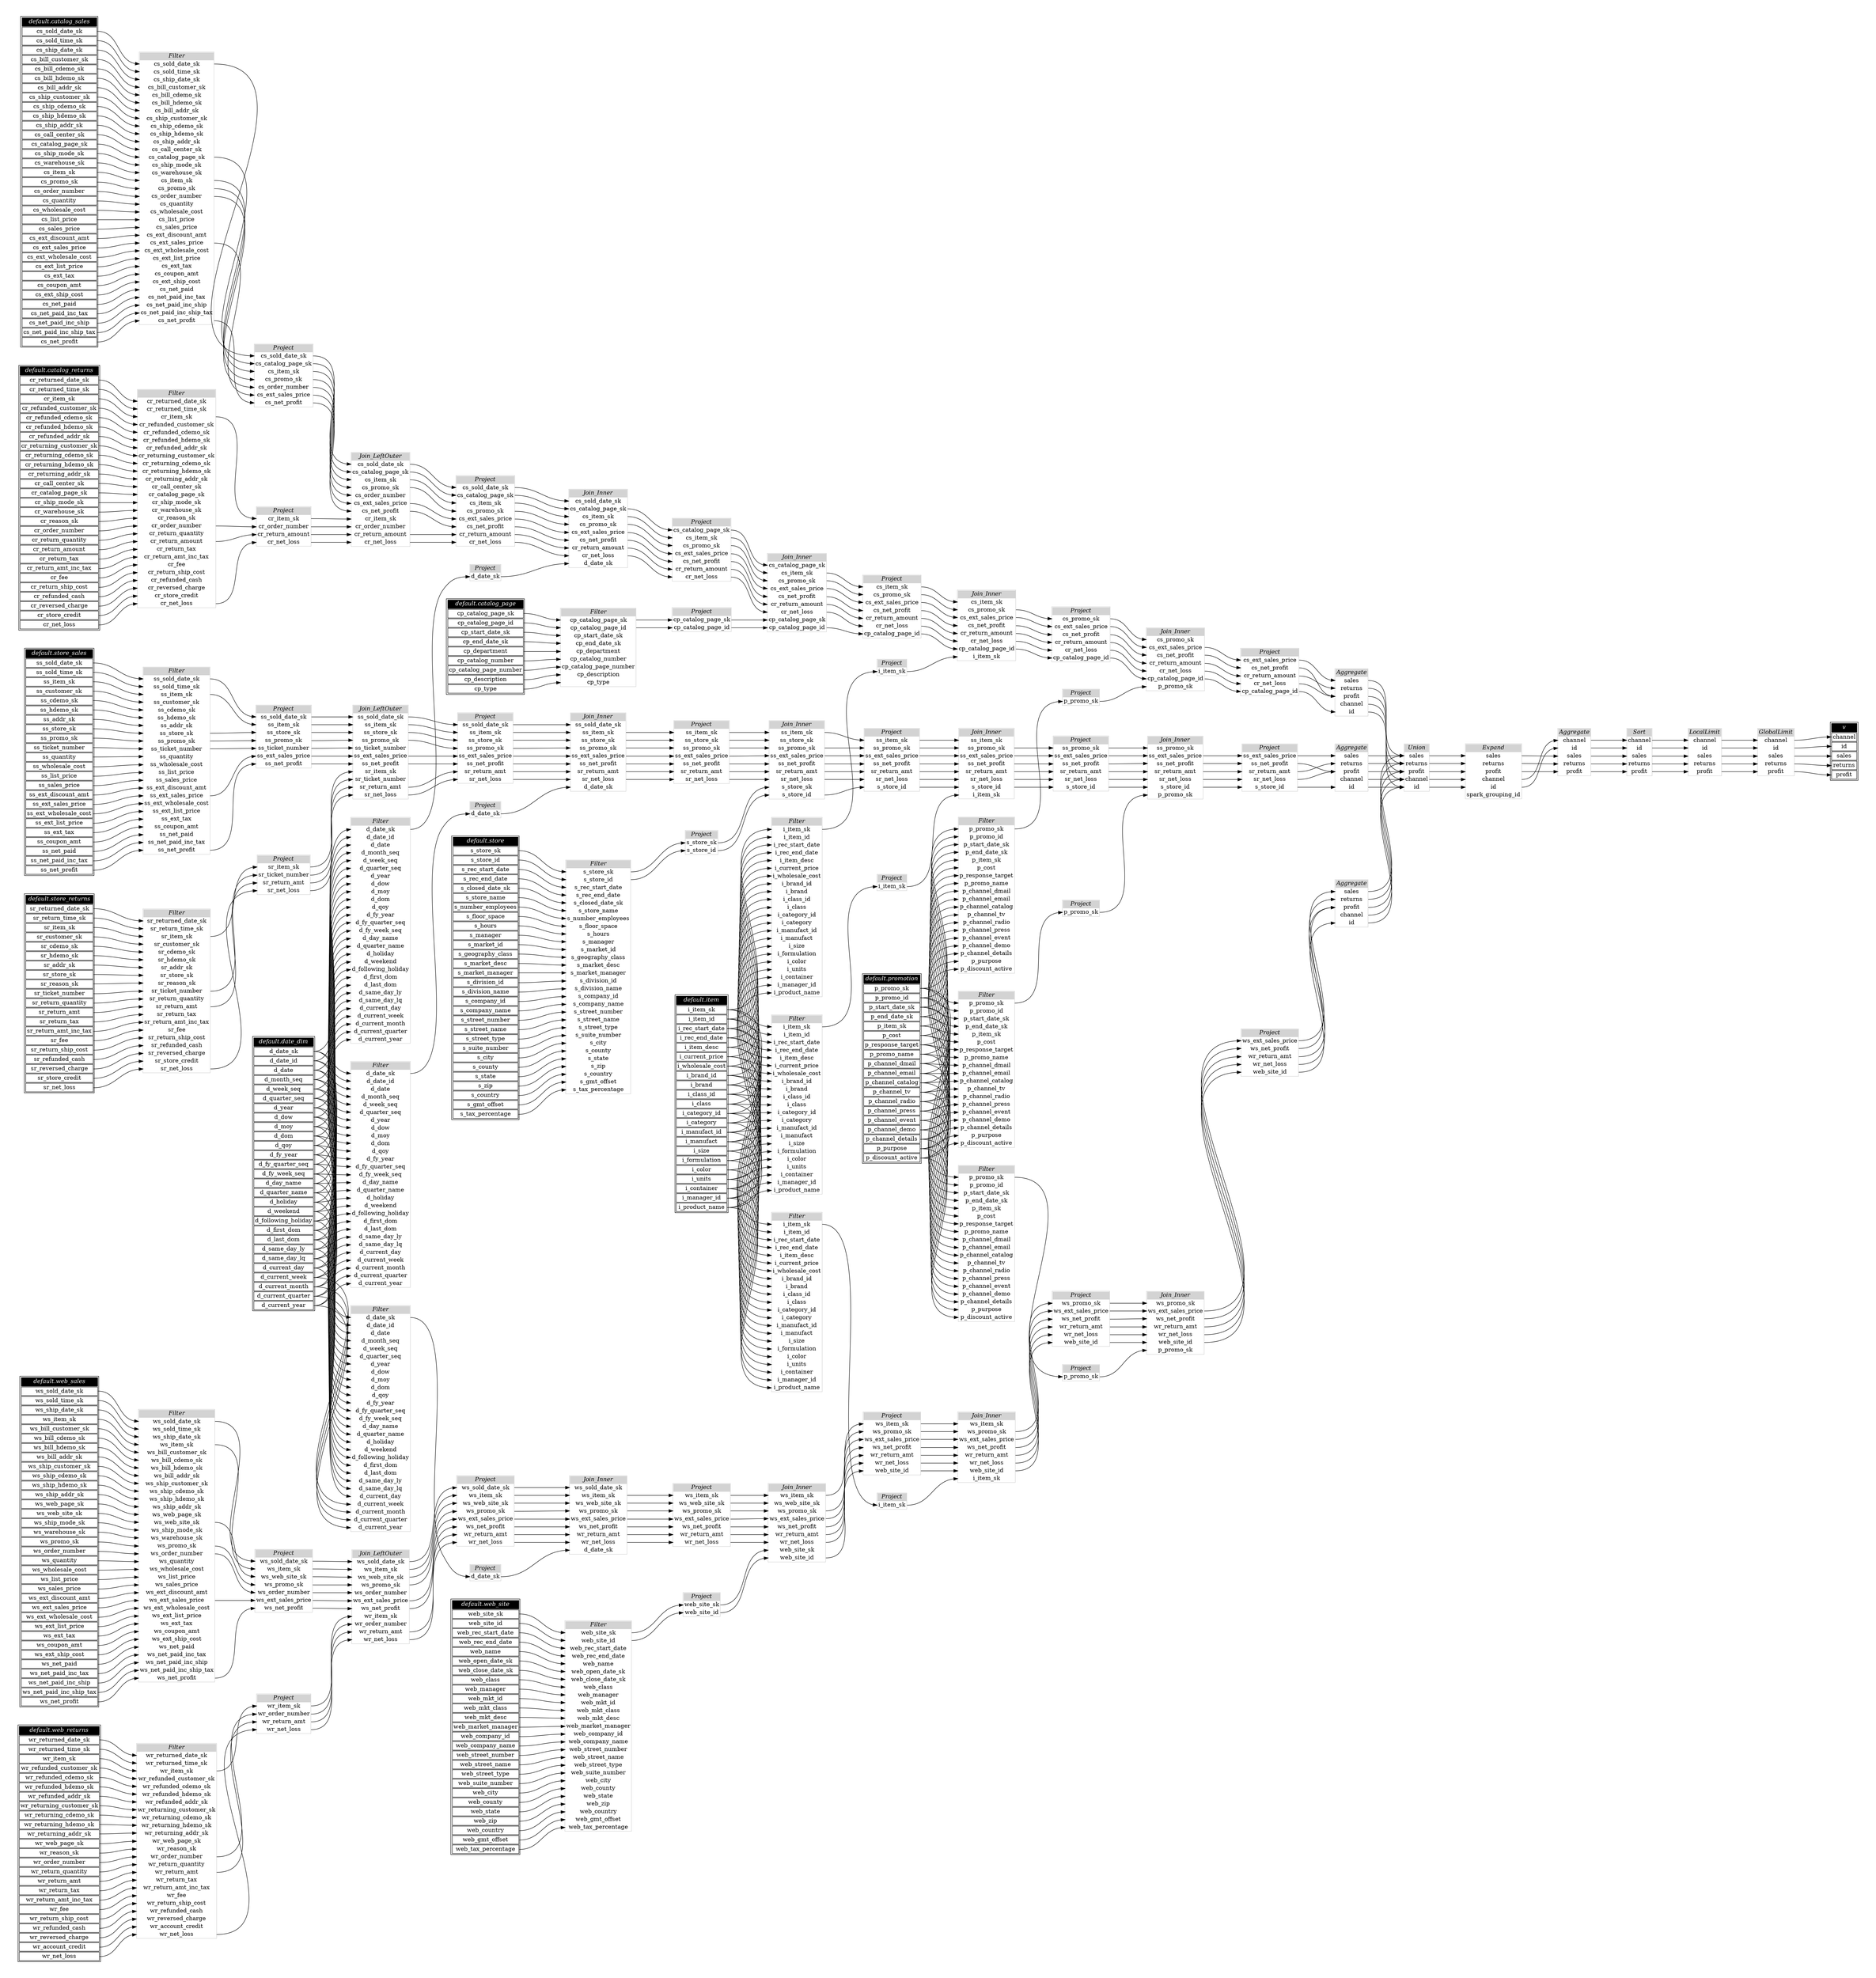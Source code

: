 // Automatically generated by TPCDSFlowTestSuite


digraph {
  graph [pad="0.5" nodesep="0.5" ranksep="1" fontname="Helvetica" rankdir=LR];
  node [shape=plaintext]

  
"Aggregate_561aae3" [label=<
<table color="lightgray" border="1" cellborder="0" cellspacing="0">
  <tr><td bgcolor="lightgray" port="nodeName"><i>Aggregate</i></td></tr>
  <tr><td port="0">channel</td></tr>
<tr><td port="1">id</td></tr>
<tr><td port="2">sales</td></tr>
<tr><td port="3">returns</td></tr>
<tr><td port="4">profit</td></tr>
</table>>];
     

"Aggregate_72aa1ea" [label=<
<table color="lightgray" border="1" cellborder="0" cellspacing="0">
  <tr><td bgcolor="lightgray" port="nodeName"><i>Aggregate</i></td></tr>
  <tr><td port="0">sales</td></tr>
<tr><td port="1">returns</td></tr>
<tr><td port="2">profit</td></tr>
<tr><td port="3">channel</td></tr>
<tr><td port="4">id</td></tr>
</table>>];
     

"Aggregate_f9e6c9f" [label=<
<table color="lightgray" border="1" cellborder="0" cellspacing="0">
  <tr><td bgcolor="lightgray" port="nodeName"><i>Aggregate</i></td></tr>
  <tr><td port="0">sales</td></tr>
<tr><td port="1">returns</td></tr>
<tr><td port="2">profit</td></tr>
<tr><td port="3">channel</td></tr>
<tr><td port="4">id</td></tr>
</table>>];
     

"Aggregate_fdbea4a" [label=<
<table color="lightgray" border="1" cellborder="0" cellspacing="0">
  <tr><td bgcolor="lightgray" port="nodeName"><i>Aggregate</i></td></tr>
  <tr><td port="0">sales</td></tr>
<tr><td port="1">returns</td></tr>
<tr><td port="2">profit</td></tr>
<tr><td port="3">channel</td></tr>
<tr><td port="4">id</td></tr>
</table>>];
     

"Expand_3f41f9a" [label=<
<table color="lightgray" border="1" cellborder="0" cellspacing="0">
  <tr><td bgcolor="lightgray" port="nodeName"><i>Expand</i></td></tr>
  <tr><td port="0">sales</td></tr>
<tr><td port="1">returns</td></tr>
<tr><td port="2">profit</td></tr>
<tr><td port="3">channel</td></tr>
<tr><td port="4">id</td></tr>
<tr><td port="5">spark_grouping_id</td></tr>
</table>>];
     

"Filter_0fc1522" [label=<
<table color="lightgray" border="1" cellborder="0" cellspacing="0">
  <tr><td bgcolor="lightgray" port="nodeName"><i>Filter</i></td></tr>
  <tr><td port="0">p_promo_sk</td></tr>
<tr><td port="1">p_promo_id</td></tr>
<tr><td port="2">p_start_date_sk</td></tr>
<tr><td port="3">p_end_date_sk</td></tr>
<tr><td port="4">p_item_sk</td></tr>
<tr><td port="5">p_cost</td></tr>
<tr><td port="6">p_response_target</td></tr>
<tr><td port="7">p_promo_name</td></tr>
<tr><td port="8">p_channel_dmail</td></tr>
<tr><td port="9">p_channel_email</td></tr>
<tr><td port="10">p_channel_catalog</td></tr>
<tr><td port="11">p_channel_tv</td></tr>
<tr><td port="12">p_channel_radio</td></tr>
<tr><td port="13">p_channel_press</td></tr>
<tr><td port="14">p_channel_event</td></tr>
<tr><td port="15">p_channel_demo</td></tr>
<tr><td port="16">p_channel_details</td></tr>
<tr><td port="17">p_purpose</td></tr>
<tr><td port="18">p_discount_active</td></tr>
</table>>];
     

"Filter_2280be9" [label=<
<table color="lightgray" border="1" cellborder="0" cellspacing="0">
  <tr><td bgcolor="lightgray" port="nodeName"><i>Filter</i></td></tr>
  <tr><td port="0">cr_returned_date_sk</td></tr>
<tr><td port="1">cr_returned_time_sk</td></tr>
<tr><td port="2">cr_item_sk</td></tr>
<tr><td port="3">cr_refunded_customer_sk</td></tr>
<tr><td port="4">cr_refunded_cdemo_sk</td></tr>
<tr><td port="5">cr_refunded_hdemo_sk</td></tr>
<tr><td port="6">cr_refunded_addr_sk</td></tr>
<tr><td port="7">cr_returning_customer_sk</td></tr>
<tr><td port="8">cr_returning_cdemo_sk</td></tr>
<tr><td port="9">cr_returning_hdemo_sk</td></tr>
<tr><td port="10">cr_returning_addr_sk</td></tr>
<tr><td port="11">cr_call_center_sk</td></tr>
<tr><td port="12">cr_catalog_page_sk</td></tr>
<tr><td port="13">cr_ship_mode_sk</td></tr>
<tr><td port="14">cr_warehouse_sk</td></tr>
<tr><td port="15">cr_reason_sk</td></tr>
<tr><td port="16">cr_order_number</td></tr>
<tr><td port="17">cr_return_quantity</td></tr>
<tr><td port="18">cr_return_amount</td></tr>
<tr><td port="19">cr_return_tax</td></tr>
<tr><td port="20">cr_return_amt_inc_tax</td></tr>
<tr><td port="21">cr_fee</td></tr>
<tr><td port="22">cr_return_ship_cost</td></tr>
<tr><td port="23">cr_refunded_cash</td></tr>
<tr><td port="24">cr_reversed_charge</td></tr>
<tr><td port="25">cr_store_credit</td></tr>
<tr><td port="26">cr_net_loss</td></tr>
</table>>];
     

"Filter_396ad5e" [label=<
<table color="lightgray" border="1" cellborder="0" cellspacing="0">
  <tr><td bgcolor="lightgray" port="nodeName"><i>Filter</i></td></tr>
  <tr><td port="0">ws_sold_date_sk</td></tr>
<tr><td port="1">ws_sold_time_sk</td></tr>
<tr><td port="2">ws_ship_date_sk</td></tr>
<tr><td port="3">ws_item_sk</td></tr>
<tr><td port="4">ws_bill_customer_sk</td></tr>
<tr><td port="5">ws_bill_cdemo_sk</td></tr>
<tr><td port="6">ws_bill_hdemo_sk</td></tr>
<tr><td port="7">ws_bill_addr_sk</td></tr>
<tr><td port="8">ws_ship_customer_sk</td></tr>
<tr><td port="9">ws_ship_cdemo_sk</td></tr>
<tr><td port="10">ws_ship_hdemo_sk</td></tr>
<tr><td port="11">ws_ship_addr_sk</td></tr>
<tr><td port="12">ws_web_page_sk</td></tr>
<tr><td port="13">ws_web_site_sk</td></tr>
<tr><td port="14">ws_ship_mode_sk</td></tr>
<tr><td port="15">ws_warehouse_sk</td></tr>
<tr><td port="16">ws_promo_sk</td></tr>
<tr><td port="17">ws_order_number</td></tr>
<tr><td port="18">ws_quantity</td></tr>
<tr><td port="19">ws_wholesale_cost</td></tr>
<tr><td port="20">ws_list_price</td></tr>
<tr><td port="21">ws_sales_price</td></tr>
<tr><td port="22">ws_ext_discount_amt</td></tr>
<tr><td port="23">ws_ext_sales_price</td></tr>
<tr><td port="24">ws_ext_wholesale_cost</td></tr>
<tr><td port="25">ws_ext_list_price</td></tr>
<tr><td port="26">ws_ext_tax</td></tr>
<tr><td port="27">ws_coupon_amt</td></tr>
<tr><td port="28">ws_ext_ship_cost</td></tr>
<tr><td port="29">ws_net_paid</td></tr>
<tr><td port="30">ws_net_paid_inc_tax</td></tr>
<tr><td port="31">ws_net_paid_inc_ship</td></tr>
<tr><td port="32">ws_net_paid_inc_ship_tax</td></tr>
<tr><td port="33">ws_net_profit</td></tr>
</table>>];
     

"Filter_608cf57" [label=<
<table color="lightgray" border="1" cellborder="0" cellspacing="0">
  <tr><td bgcolor="lightgray" port="nodeName"><i>Filter</i></td></tr>
  <tr><td port="0">s_store_sk</td></tr>
<tr><td port="1">s_store_id</td></tr>
<tr><td port="2">s_rec_start_date</td></tr>
<tr><td port="3">s_rec_end_date</td></tr>
<tr><td port="4">s_closed_date_sk</td></tr>
<tr><td port="5">s_store_name</td></tr>
<tr><td port="6">s_number_employees</td></tr>
<tr><td port="7">s_floor_space</td></tr>
<tr><td port="8">s_hours</td></tr>
<tr><td port="9">s_manager</td></tr>
<tr><td port="10">s_market_id</td></tr>
<tr><td port="11">s_geography_class</td></tr>
<tr><td port="12">s_market_desc</td></tr>
<tr><td port="13">s_market_manager</td></tr>
<tr><td port="14">s_division_id</td></tr>
<tr><td port="15">s_division_name</td></tr>
<tr><td port="16">s_company_id</td></tr>
<tr><td port="17">s_company_name</td></tr>
<tr><td port="18">s_street_number</td></tr>
<tr><td port="19">s_street_name</td></tr>
<tr><td port="20">s_street_type</td></tr>
<tr><td port="21">s_suite_number</td></tr>
<tr><td port="22">s_city</td></tr>
<tr><td port="23">s_county</td></tr>
<tr><td port="24">s_state</td></tr>
<tr><td port="25">s_zip</td></tr>
<tr><td port="26">s_country</td></tr>
<tr><td port="27">s_gmt_offset</td></tr>
<tr><td port="28">s_tax_percentage</td></tr>
</table>>];
     

"Filter_635fd0e" [label=<
<table color="lightgray" border="1" cellborder="0" cellspacing="0">
  <tr><td bgcolor="lightgray" port="nodeName"><i>Filter</i></td></tr>
  <tr><td port="0">d_date_sk</td></tr>
<tr><td port="1">d_date_id</td></tr>
<tr><td port="2">d_date</td></tr>
<tr><td port="3">d_month_seq</td></tr>
<tr><td port="4">d_week_seq</td></tr>
<tr><td port="5">d_quarter_seq</td></tr>
<tr><td port="6">d_year</td></tr>
<tr><td port="7">d_dow</td></tr>
<tr><td port="8">d_moy</td></tr>
<tr><td port="9">d_dom</td></tr>
<tr><td port="10">d_qoy</td></tr>
<tr><td port="11">d_fy_year</td></tr>
<tr><td port="12">d_fy_quarter_seq</td></tr>
<tr><td port="13">d_fy_week_seq</td></tr>
<tr><td port="14">d_day_name</td></tr>
<tr><td port="15">d_quarter_name</td></tr>
<tr><td port="16">d_holiday</td></tr>
<tr><td port="17">d_weekend</td></tr>
<tr><td port="18">d_following_holiday</td></tr>
<tr><td port="19">d_first_dom</td></tr>
<tr><td port="20">d_last_dom</td></tr>
<tr><td port="21">d_same_day_ly</td></tr>
<tr><td port="22">d_same_day_lq</td></tr>
<tr><td port="23">d_current_day</td></tr>
<tr><td port="24">d_current_week</td></tr>
<tr><td port="25">d_current_month</td></tr>
<tr><td port="26">d_current_quarter</td></tr>
<tr><td port="27">d_current_year</td></tr>
</table>>];
     

"Filter_6909cdf" [label=<
<table color="lightgray" border="1" cellborder="0" cellspacing="0">
  <tr><td bgcolor="lightgray" port="nodeName"><i>Filter</i></td></tr>
  <tr><td port="0">sr_returned_date_sk</td></tr>
<tr><td port="1">sr_return_time_sk</td></tr>
<tr><td port="2">sr_item_sk</td></tr>
<tr><td port="3">sr_customer_sk</td></tr>
<tr><td port="4">sr_cdemo_sk</td></tr>
<tr><td port="5">sr_hdemo_sk</td></tr>
<tr><td port="6">sr_addr_sk</td></tr>
<tr><td port="7">sr_store_sk</td></tr>
<tr><td port="8">sr_reason_sk</td></tr>
<tr><td port="9">sr_ticket_number</td></tr>
<tr><td port="10">sr_return_quantity</td></tr>
<tr><td port="11">sr_return_amt</td></tr>
<tr><td port="12">sr_return_tax</td></tr>
<tr><td port="13">sr_return_amt_inc_tax</td></tr>
<tr><td port="14">sr_fee</td></tr>
<tr><td port="15">sr_return_ship_cost</td></tr>
<tr><td port="16">sr_refunded_cash</td></tr>
<tr><td port="17">sr_reversed_charge</td></tr>
<tr><td port="18">sr_store_credit</td></tr>
<tr><td port="19">sr_net_loss</td></tr>
</table>>];
     

"Filter_8e909bb" [label=<
<table color="lightgray" border="1" cellborder="0" cellspacing="0">
  <tr><td bgcolor="lightgray" port="nodeName"><i>Filter</i></td></tr>
  <tr><td port="0">d_date_sk</td></tr>
<tr><td port="1">d_date_id</td></tr>
<tr><td port="2">d_date</td></tr>
<tr><td port="3">d_month_seq</td></tr>
<tr><td port="4">d_week_seq</td></tr>
<tr><td port="5">d_quarter_seq</td></tr>
<tr><td port="6">d_year</td></tr>
<tr><td port="7">d_dow</td></tr>
<tr><td port="8">d_moy</td></tr>
<tr><td port="9">d_dom</td></tr>
<tr><td port="10">d_qoy</td></tr>
<tr><td port="11">d_fy_year</td></tr>
<tr><td port="12">d_fy_quarter_seq</td></tr>
<tr><td port="13">d_fy_week_seq</td></tr>
<tr><td port="14">d_day_name</td></tr>
<tr><td port="15">d_quarter_name</td></tr>
<tr><td port="16">d_holiday</td></tr>
<tr><td port="17">d_weekend</td></tr>
<tr><td port="18">d_following_holiday</td></tr>
<tr><td port="19">d_first_dom</td></tr>
<tr><td port="20">d_last_dom</td></tr>
<tr><td port="21">d_same_day_ly</td></tr>
<tr><td port="22">d_same_day_lq</td></tr>
<tr><td port="23">d_current_day</td></tr>
<tr><td port="24">d_current_week</td></tr>
<tr><td port="25">d_current_month</td></tr>
<tr><td port="26">d_current_quarter</td></tr>
<tr><td port="27">d_current_year</td></tr>
</table>>];
     

"Filter_9ecb7ab" [label=<
<table color="lightgray" border="1" cellborder="0" cellspacing="0">
  <tr><td bgcolor="lightgray" port="nodeName"><i>Filter</i></td></tr>
  <tr><td port="0">ss_sold_date_sk</td></tr>
<tr><td port="1">ss_sold_time_sk</td></tr>
<tr><td port="2">ss_item_sk</td></tr>
<tr><td port="3">ss_customer_sk</td></tr>
<tr><td port="4">ss_cdemo_sk</td></tr>
<tr><td port="5">ss_hdemo_sk</td></tr>
<tr><td port="6">ss_addr_sk</td></tr>
<tr><td port="7">ss_store_sk</td></tr>
<tr><td port="8">ss_promo_sk</td></tr>
<tr><td port="9">ss_ticket_number</td></tr>
<tr><td port="10">ss_quantity</td></tr>
<tr><td port="11">ss_wholesale_cost</td></tr>
<tr><td port="12">ss_list_price</td></tr>
<tr><td port="13">ss_sales_price</td></tr>
<tr><td port="14">ss_ext_discount_amt</td></tr>
<tr><td port="15">ss_ext_sales_price</td></tr>
<tr><td port="16">ss_ext_wholesale_cost</td></tr>
<tr><td port="17">ss_ext_list_price</td></tr>
<tr><td port="18">ss_ext_tax</td></tr>
<tr><td port="19">ss_coupon_amt</td></tr>
<tr><td port="20">ss_net_paid</td></tr>
<tr><td port="21">ss_net_paid_inc_tax</td></tr>
<tr><td port="22">ss_net_profit</td></tr>
</table>>];
     

"Filter_a32b96f" [label=<
<table color="lightgray" border="1" cellborder="0" cellspacing="0">
  <tr><td bgcolor="lightgray" port="nodeName"><i>Filter</i></td></tr>
  <tr><td port="0">p_promo_sk</td></tr>
<tr><td port="1">p_promo_id</td></tr>
<tr><td port="2">p_start_date_sk</td></tr>
<tr><td port="3">p_end_date_sk</td></tr>
<tr><td port="4">p_item_sk</td></tr>
<tr><td port="5">p_cost</td></tr>
<tr><td port="6">p_response_target</td></tr>
<tr><td port="7">p_promo_name</td></tr>
<tr><td port="8">p_channel_dmail</td></tr>
<tr><td port="9">p_channel_email</td></tr>
<tr><td port="10">p_channel_catalog</td></tr>
<tr><td port="11">p_channel_tv</td></tr>
<tr><td port="12">p_channel_radio</td></tr>
<tr><td port="13">p_channel_press</td></tr>
<tr><td port="14">p_channel_event</td></tr>
<tr><td port="15">p_channel_demo</td></tr>
<tr><td port="16">p_channel_details</td></tr>
<tr><td port="17">p_purpose</td></tr>
<tr><td port="18">p_discount_active</td></tr>
</table>>];
     

"Filter_a7ab055" [label=<
<table color="lightgray" border="1" cellborder="0" cellspacing="0">
  <tr><td bgcolor="lightgray" port="nodeName"><i>Filter</i></td></tr>
  <tr><td port="0">web_site_sk</td></tr>
<tr><td port="1">web_site_id</td></tr>
<tr><td port="2">web_rec_start_date</td></tr>
<tr><td port="3">web_rec_end_date</td></tr>
<tr><td port="4">web_name</td></tr>
<tr><td port="5">web_open_date_sk</td></tr>
<tr><td port="6">web_close_date_sk</td></tr>
<tr><td port="7">web_class</td></tr>
<tr><td port="8">web_manager</td></tr>
<tr><td port="9">web_mkt_id</td></tr>
<tr><td port="10">web_mkt_class</td></tr>
<tr><td port="11">web_mkt_desc</td></tr>
<tr><td port="12">web_market_manager</td></tr>
<tr><td port="13">web_company_id</td></tr>
<tr><td port="14">web_company_name</td></tr>
<tr><td port="15">web_street_number</td></tr>
<tr><td port="16">web_street_name</td></tr>
<tr><td port="17">web_street_type</td></tr>
<tr><td port="18">web_suite_number</td></tr>
<tr><td port="19">web_city</td></tr>
<tr><td port="20">web_county</td></tr>
<tr><td port="21">web_state</td></tr>
<tr><td port="22">web_zip</td></tr>
<tr><td port="23">web_country</td></tr>
<tr><td port="24">web_gmt_offset</td></tr>
<tr><td port="25">web_tax_percentage</td></tr>
</table>>];
     

"Filter_bf51dc9" [label=<
<table color="lightgray" border="1" cellborder="0" cellspacing="0">
  <tr><td bgcolor="lightgray" port="nodeName"><i>Filter</i></td></tr>
  <tr><td port="0">cp_catalog_page_sk</td></tr>
<tr><td port="1">cp_catalog_page_id</td></tr>
<tr><td port="2">cp_start_date_sk</td></tr>
<tr><td port="3">cp_end_date_sk</td></tr>
<tr><td port="4">cp_department</td></tr>
<tr><td port="5">cp_catalog_number</td></tr>
<tr><td port="6">cp_catalog_page_number</td></tr>
<tr><td port="7">cp_description</td></tr>
<tr><td port="8">cp_type</td></tr>
</table>>];
     

"Filter_c008dea" [label=<
<table color="lightgray" border="1" cellborder="0" cellspacing="0">
  <tr><td bgcolor="lightgray" port="nodeName"><i>Filter</i></td></tr>
  <tr><td port="0">i_item_sk</td></tr>
<tr><td port="1">i_item_id</td></tr>
<tr><td port="2">i_rec_start_date</td></tr>
<tr><td port="3">i_rec_end_date</td></tr>
<tr><td port="4">i_item_desc</td></tr>
<tr><td port="5">i_current_price</td></tr>
<tr><td port="6">i_wholesale_cost</td></tr>
<tr><td port="7">i_brand_id</td></tr>
<tr><td port="8">i_brand</td></tr>
<tr><td port="9">i_class_id</td></tr>
<tr><td port="10">i_class</td></tr>
<tr><td port="11">i_category_id</td></tr>
<tr><td port="12">i_category</td></tr>
<tr><td port="13">i_manufact_id</td></tr>
<tr><td port="14">i_manufact</td></tr>
<tr><td port="15">i_size</td></tr>
<tr><td port="16">i_formulation</td></tr>
<tr><td port="17">i_color</td></tr>
<tr><td port="18">i_units</td></tr>
<tr><td port="19">i_container</td></tr>
<tr><td port="20">i_manager_id</td></tr>
<tr><td port="21">i_product_name</td></tr>
</table>>];
     

"Filter_cfb36d6" [label=<
<table color="lightgray" border="1" cellborder="0" cellspacing="0">
  <tr><td bgcolor="lightgray" port="nodeName"><i>Filter</i></td></tr>
  <tr><td port="0">p_promo_sk</td></tr>
<tr><td port="1">p_promo_id</td></tr>
<tr><td port="2">p_start_date_sk</td></tr>
<tr><td port="3">p_end_date_sk</td></tr>
<tr><td port="4">p_item_sk</td></tr>
<tr><td port="5">p_cost</td></tr>
<tr><td port="6">p_response_target</td></tr>
<tr><td port="7">p_promo_name</td></tr>
<tr><td port="8">p_channel_dmail</td></tr>
<tr><td port="9">p_channel_email</td></tr>
<tr><td port="10">p_channel_catalog</td></tr>
<tr><td port="11">p_channel_tv</td></tr>
<tr><td port="12">p_channel_radio</td></tr>
<tr><td port="13">p_channel_press</td></tr>
<tr><td port="14">p_channel_event</td></tr>
<tr><td port="15">p_channel_demo</td></tr>
<tr><td port="16">p_channel_details</td></tr>
<tr><td port="17">p_purpose</td></tr>
<tr><td port="18">p_discount_active</td></tr>
</table>>];
     

"Filter_cfd3cdf" [label=<
<table color="lightgray" border="1" cellborder="0" cellspacing="0">
  <tr><td bgcolor="lightgray" port="nodeName"><i>Filter</i></td></tr>
  <tr><td port="0">wr_returned_date_sk</td></tr>
<tr><td port="1">wr_returned_time_sk</td></tr>
<tr><td port="2">wr_item_sk</td></tr>
<tr><td port="3">wr_refunded_customer_sk</td></tr>
<tr><td port="4">wr_refunded_cdemo_sk</td></tr>
<tr><td port="5">wr_refunded_hdemo_sk</td></tr>
<tr><td port="6">wr_refunded_addr_sk</td></tr>
<tr><td port="7">wr_returning_customer_sk</td></tr>
<tr><td port="8">wr_returning_cdemo_sk</td></tr>
<tr><td port="9">wr_returning_hdemo_sk</td></tr>
<tr><td port="10">wr_returning_addr_sk</td></tr>
<tr><td port="11">wr_web_page_sk</td></tr>
<tr><td port="12">wr_reason_sk</td></tr>
<tr><td port="13">wr_order_number</td></tr>
<tr><td port="14">wr_return_quantity</td></tr>
<tr><td port="15">wr_return_amt</td></tr>
<tr><td port="16">wr_return_tax</td></tr>
<tr><td port="17">wr_return_amt_inc_tax</td></tr>
<tr><td port="18">wr_fee</td></tr>
<tr><td port="19">wr_return_ship_cost</td></tr>
<tr><td port="20">wr_refunded_cash</td></tr>
<tr><td port="21">wr_reversed_charge</td></tr>
<tr><td port="22">wr_account_credit</td></tr>
<tr><td port="23">wr_net_loss</td></tr>
</table>>];
     

"Filter_eb81000" [label=<
<table color="lightgray" border="1" cellborder="0" cellspacing="0">
  <tr><td bgcolor="lightgray" port="nodeName"><i>Filter</i></td></tr>
  <tr><td port="0">i_item_sk</td></tr>
<tr><td port="1">i_item_id</td></tr>
<tr><td port="2">i_rec_start_date</td></tr>
<tr><td port="3">i_rec_end_date</td></tr>
<tr><td port="4">i_item_desc</td></tr>
<tr><td port="5">i_current_price</td></tr>
<tr><td port="6">i_wholesale_cost</td></tr>
<tr><td port="7">i_brand_id</td></tr>
<tr><td port="8">i_brand</td></tr>
<tr><td port="9">i_class_id</td></tr>
<tr><td port="10">i_class</td></tr>
<tr><td port="11">i_category_id</td></tr>
<tr><td port="12">i_category</td></tr>
<tr><td port="13">i_manufact_id</td></tr>
<tr><td port="14">i_manufact</td></tr>
<tr><td port="15">i_size</td></tr>
<tr><td port="16">i_formulation</td></tr>
<tr><td port="17">i_color</td></tr>
<tr><td port="18">i_units</td></tr>
<tr><td port="19">i_container</td></tr>
<tr><td port="20">i_manager_id</td></tr>
<tr><td port="21">i_product_name</td></tr>
</table>>];
     

"Filter_edf94a8" [label=<
<table color="lightgray" border="1" cellborder="0" cellspacing="0">
  <tr><td bgcolor="lightgray" port="nodeName"><i>Filter</i></td></tr>
  <tr><td port="0">d_date_sk</td></tr>
<tr><td port="1">d_date_id</td></tr>
<tr><td port="2">d_date</td></tr>
<tr><td port="3">d_month_seq</td></tr>
<tr><td port="4">d_week_seq</td></tr>
<tr><td port="5">d_quarter_seq</td></tr>
<tr><td port="6">d_year</td></tr>
<tr><td port="7">d_dow</td></tr>
<tr><td port="8">d_moy</td></tr>
<tr><td port="9">d_dom</td></tr>
<tr><td port="10">d_qoy</td></tr>
<tr><td port="11">d_fy_year</td></tr>
<tr><td port="12">d_fy_quarter_seq</td></tr>
<tr><td port="13">d_fy_week_seq</td></tr>
<tr><td port="14">d_day_name</td></tr>
<tr><td port="15">d_quarter_name</td></tr>
<tr><td port="16">d_holiday</td></tr>
<tr><td port="17">d_weekend</td></tr>
<tr><td port="18">d_following_holiday</td></tr>
<tr><td port="19">d_first_dom</td></tr>
<tr><td port="20">d_last_dom</td></tr>
<tr><td port="21">d_same_day_ly</td></tr>
<tr><td port="22">d_same_day_lq</td></tr>
<tr><td port="23">d_current_day</td></tr>
<tr><td port="24">d_current_week</td></tr>
<tr><td port="25">d_current_month</td></tr>
<tr><td port="26">d_current_quarter</td></tr>
<tr><td port="27">d_current_year</td></tr>
</table>>];
     

"Filter_f3f5ff1" [label=<
<table color="lightgray" border="1" cellborder="0" cellspacing="0">
  <tr><td bgcolor="lightgray" port="nodeName"><i>Filter</i></td></tr>
  <tr><td port="0">i_item_sk</td></tr>
<tr><td port="1">i_item_id</td></tr>
<tr><td port="2">i_rec_start_date</td></tr>
<tr><td port="3">i_rec_end_date</td></tr>
<tr><td port="4">i_item_desc</td></tr>
<tr><td port="5">i_current_price</td></tr>
<tr><td port="6">i_wholesale_cost</td></tr>
<tr><td port="7">i_brand_id</td></tr>
<tr><td port="8">i_brand</td></tr>
<tr><td port="9">i_class_id</td></tr>
<tr><td port="10">i_class</td></tr>
<tr><td port="11">i_category_id</td></tr>
<tr><td port="12">i_category</td></tr>
<tr><td port="13">i_manufact_id</td></tr>
<tr><td port="14">i_manufact</td></tr>
<tr><td port="15">i_size</td></tr>
<tr><td port="16">i_formulation</td></tr>
<tr><td port="17">i_color</td></tr>
<tr><td port="18">i_units</td></tr>
<tr><td port="19">i_container</td></tr>
<tr><td port="20">i_manager_id</td></tr>
<tr><td port="21">i_product_name</td></tr>
</table>>];
     

"Filter_f4bf274" [label=<
<table color="lightgray" border="1" cellborder="0" cellspacing="0">
  <tr><td bgcolor="lightgray" port="nodeName"><i>Filter</i></td></tr>
  <tr><td port="0">cs_sold_date_sk</td></tr>
<tr><td port="1">cs_sold_time_sk</td></tr>
<tr><td port="2">cs_ship_date_sk</td></tr>
<tr><td port="3">cs_bill_customer_sk</td></tr>
<tr><td port="4">cs_bill_cdemo_sk</td></tr>
<tr><td port="5">cs_bill_hdemo_sk</td></tr>
<tr><td port="6">cs_bill_addr_sk</td></tr>
<tr><td port="7">cs_ship_customer_sk</td></tr>
<tr><td port="8">cs_ship_cdemo_sk</td></tr>
<tr><td port="9">cs_ship_hdemo_sk</td></tr>
<tr><td port="10">cs_ship_addr_sk</td></tr>
<tr><td port="11">cs_call_center_sk</td></tr>
<tr><td port="12">cs_catalog_page_sk</td></tr>
<tr><td port="13">cs_ship_mode_sk</td></tr>
<tr><td port="14">cs_warehouse_sk</td></tr>
<tr><td port="15">cs_item_sk</td></tr>
<tr><td port="16">cs_promo_sk</td></tr>
<tr><td port="17">cs_order_number</td></tr>
<tr><td port="18">cs_quantity</td></tr>
<tr><td port="19">cs_wholesale_cost</td></tr>
<tr><td port="20">cs_list_price</td></tr>
<tr><td port="21">cs_sales_price</td></tr>
<tr><td port="22">cs_ext_discount_amt</td></tr>
<tr><td port="23">cs_ext_sales_price</td></tr>
<tr><td port="24">cs_ext_wholesale_cost</td></tr>
<tr><td port="25">cs_ext_list_price</td></tr>
<tr><td port="26">cs_ext_tax</td></tr>
<tr><td port="27">cs_coupon_amt</td></tr>
<tr><td port="28">cs_ext_ship_cost</td></tr>
<tr><td port="29">cs_net_paid</td></tr>
<tr><td port="30">cs_net_paid_inc_tax</td></tr>
<tr><td port="31">cs_net_paid_inc_ship</td></tr>
<tr><td port="32">cs_net_paid_inc_ship_tax</td></tr>
<tr><td port="33">cs_net_profit</td></tr>
</table>>];
     

"GlobalLimit_1224bfc" [label=<
<table color="lightgray" border="1" cellborder="0" cellspacing="0">
  <tr><td bgcolor="lightgray" port="nodeName"><i>GlobalLimit</i></td></tr>
  <tr><td port="0">channel</td></tr>
<tr><td port="1">id</td></tr>
<tr><td port="2">sales</td></tr>
<tr><td port="3">returns</td></tr>
<tr><td port="4">profit</td></tr>
</table>>];
     

"Join_Inner_097b312" [label=<
<table color="lightgray" border="1" cellborder="0" cellspacing="0">
  <tr><td bgcolor="lightgray" port="nodeName"><i>Join_Inner</i></td></tr>
  <tr><td port="0">cs_promo_sk</td></tr>
<tr><td port="1">cs_ext_sales_price</td></tr>
<tr><td port="2">cs_net_profit</td></tr>
<tr><td port="3">cr_return_amount</td></tr>
<tr><td port="4">cr_net_loss</td></tr>
<tr><td port="5">cp_catalog_page_id</td></tr>
<tr><td port="6">p_promo_sk</td></tr>
</table>>];
     

"Join_Inner_1e7e023" [label=<
<table color="lightgray" border="1" cellborder="0" cellspacing="0">
  <tr><td bgcolor="lightgray" port="nodeName"><i>Join_Inner</i></td></tr>
  <tr><td port="0">cs_catalog_page_sk</td></tr>
<tr><td port="1">cs_item_sk</td></tr>
<tr><td port="2">cs_promo_sk</td></tr>
<tr><td port="3">cs_ext_sales_price</td></tr>
<tr><td port="4">cs_net_profit</td></tr>
<tr><td port="5">cr_return_amount</td></tr>
<tr><td port="6">cr_net_loss</td></tr>
<tr><td port="7">cp_catalog_page_sk</td></tr>
<tr><td port="8">cp_catalog_page_id</td></tr>
</table>>];
     

"Join_Inner_2c4571c" [label=<
<table color="lightgray" border="1" cellborder="0" cellspacing="0">
  <tr><td bgcolor="lightgray" port="nodeName"><i>Join_Inner</i></td></tr>
  <tr><td port="0">cs_sold_date_sk</td></tr>
<tr><td port="1">cs_catalog_page_sk</td></tr>
<tr><td port="2">cs_item_sk</td></tr>
<tr><td port="3">cs_promo_sk</td></tr>
<tr><td port="4">cs_ext_sales_price</td></tr>
<tr><td port="5">cs_net_profit</td></tr>
<tr><td port="6">cr_return_amount</td></tr>
<tr><td port="7">cr_net_loss</td></tr>
<tr><td port="8">d_date_sk</td></tr>
</table>>];
     

"Join_Inner_3472512" [label=<
<table color="lightgray" border="1" cellborder="0" cellspacing="0">
  <tr><td bgcolor="lightgray" port="nodeName"><i>Join_Inner</i></td></tr>
  <tr><td port="0">ws_promo_sk</td></tr>
<tr><td port="1">ws_ext_sales_price</td></tr>
<tr><td port="2">ws_net_profit</td></tr>
<tr><td port="3">wr_return_amt</td></tr>
<tr><td port="4">wr_net_loss</td></tr>
<tr><td port="5">web_site_id</td></tr>
<tr><td port="6">p_promo_sk</td></tr>
</table>>];
     

"Join_Inner_38ab0f8" [label=<
<table color="lightgray" border="1" cellborder="0" cellspacing="0">
  <tr><td bgcolor="lightgray" port="nodeName"><i>Join_Inner</i></td></tr>
  <tr><td port="0">ws_item_sk</td></tr>
<tr><td port="1">ws_web_site_sk</td></tr>
<tr><td port="2">ws_promo_sk</td></tr>
<tr><td port="3">ws_ext_sales_price</td></tr>
<tr><td port="4">ws_net_profit</td></tr>
<tr><td port="5">wr_return_amt</td></tr>
<tr><td port="6">wr_net_loss</td></tr>
<tr><td port="7">web_site_sk</td></tr>
<tr><td port="8">web_site_id</td></tr>
</table>>];
     

"Join_Inner_76ec8ae" [label=<
<table color="lightgray" border="1" cellborder="0" cellspacing="0">
  <tr><td bgcolor="lightgray" port="nodeName"><i>Join_Inner</i></td></tr>
  <tr><td port="0">ws_item_sk</td></tr>
<tr><td port="1">ws_promo_sk</td></tr>
<tr><td port="2">ws_ext_sales_price</td></tr>
<tr><td port="3">ws_net_profit</td></tr>
<tr><td port="4">wr_return_amt</td></tr>
<tr><td port="5">wr_net_loss</td></tr>
<tr><td port="6">web_site_id</td></tr>
<tr><td port="7">i_item_sk</td></tr>
</table>>];
     

"Join_Inner_a27f65a" [label=<
<table color="lightgray" border="1" cellborder="0" cellspacing="0">
  <tr><td bgcolor="lightgray" port="nodeName"><i>Join_Inner</i></td></tr>
  <tr><td port="0">ss_item_sk</td></tr>
<tr><td port="1">ss_promo_sk</td></tr>
<tr><td port="2">ss_ext_sales_price</td></tr>
<tr><td port="3">ss_net_profit</td></tr>
<tr><td port="4">sr_return_amt</td></tr>
<tr><td port="5">sr_net_loss</td></tr>
<tr><td port="6">s_store_id</td></tr>
<tr><td port="7">i_item_sk</td></tr>
</table>>];
     

"Join_Inner_c20dc55" [label=<
<table color="lightgray" border="1" cellborder="0" cellspacing="0">
  <tr><td bgcolor="lightgray" port="nodeName"><i>Join_Inner</i></td></tr>
  <tr><td port="0">ss_promo_sk</td></tr>
<tr><td port="1">ss_ext_sales_price</td></tr>
<tr><td port="2">ss_net_profit</td></tr>
<tr><td port="3">sr_return_amt</td></tr>
<tr><td port="4">sr_net_loss</td></tr>
<tr><td port="5">s_store_id</td></tr>
<tr><td port="6">p_promo_sk</td></tr>
</table>>];
     

"Join_Inner_ce204d9" [label=<
<table color="lightgray" border="1" cellborder="0" cellspacing="0">
  <tr><td bgcolor="lightgray" port="nodeName"><i>Join_Inner</i></td></tr>
  <tr><td port="0">ss_sold_date_sk</td></tr>
<tr><td port="1">ss_item_sk</td></tr>
<tr><td port="2">ss_store_sk</td></tr>
<tr><td port="3">ss_promo_sk</td></tr>
<tr><td port="4">ss_ext_sales_price</td></tr>
<tr><td port="5">ss_net_profit</td></tr>
<tr><td port="6">sr_return_amt</td></tr>
<tr><td port="7">sr_net_loss</td></tr>
<tr><td port="8">d_date_sk</td></tr>
</table>>];
     

"Join_Inner_d171263" [label=<
<table color="lightgray" border="1" cellborder="0" cellspacing="0">
  <tr><td bgcolor="lightgray" port="nodeName"><i>Join_Inner</i></td></tr>
  <tr><td port="0">cs_item_sk</td></tr>
<tr><td port="1">cs_promo_sk</td></tr>
<tr><td port="2">cs_ext_sales_price</td></tr>
<tr><td port="3">cs_net_profit</td></tr>
<tr><td port="4">cr_return_amount</td></tr>
<tr><td port="5">cr_net_loss</td></tr>
<tr><td port="6">cp_catalog_page_id</td></tr>
<tr><td port="7">i_item_sk</td></tr>
</table>>];
     

"Join_Inner_e7f4754" [label=<
<table color="lightgray" border="1" cellborder="0" cellspacing="0">
  <tr><td bgcolor="lightgray" port="nodeName"><i>Join_Inner</i></td></tr>
  <tr><td port="0">ss_item_sk</td></tr>
<tr><td port="1">ss_store_sk</td></tr>
<tr><td port="2">ss_promo_sk</td></tr>
<tr><td port="3">ss_ext_sales_price</td></tr>
<tr><td port="4">ss_net_profit</td></tr>
<tr><td port="5">sr_return_amt</td></tr>
<tr><td port="6">sr_net_loss</td></tr>
<tr><td port="7">s_store_sk</td></tr>
<tr><td port="8">s_store_id</td></tr>
</table>>];
     

"Join_Inner_e80b02d" [label=<
<table color="lightgray" border="1" cellborder="0" cellspacing="0">
  <tr><td bgcolor="lightgray" port="nodeName"><i>Join_Inner</i></td></tr>
  <tr><td port="0">ws_sold_date_sk</td></tr>
<tr><td port="1">ws_item_sk</td></tr>
<tr><td port="2">ws_web_site_sk</td></tr>
<tr><td port="3">ws_promo_sk</td></tr>
<tr><td port="4">ws_ext_sales_price</td></tr>
<tr><td port="5">ws_net_profit</td></tr>
<tr><td port="6">wr_return_amt</td></tr>
<tr><td port="7">wr_net_loss</td></tr>
<tr><td port="8">d_date_sk</td></tr>
</table>>];
     

"Join_LeftOuter_9747685" [label=<
<table color="lightgray" border="1" cellborder="0" cellspacing="0">
  <tr><td bgcolor="lightgray" port="nodeName"><i>Join_LeftOuter</i></td></tr>
  <tr><td port="0">ss_sold_date_sk</td></tr>
<tr><td port="1">ss_item_sk</td></tr>
<tr><td port="2">ss_store_sk</td></tr>
<tr><td port="3">ss_promo_sk</td></tr>
<tr><td port="4">ss_ticket_number</td></tr>
<tr><td port="5">ss_ext_sales_price</td></tr>
<tr><td port="6">ss_net_profit</td></tr>
<tr><td port="7">sr_item_sk</td></tr>
<tr><td port="8">sr_ticket_number</td></tr>
<tr><td port="9">sr_return_amt</td></tr>
<tr><td port="10">sr_net_loss</td></tr>
</table>>];
     

"Join_LeftOuter_bfcadb6" [label=<
<table color="lightgray" border="1" cellborder="0" cellspacing="0">
  <tr><td bgcolor="lightgray" port="nodeName"><i>Join_LeftOuter</i></td></tr>
  <tr><td port="0">cs_sold_date_sk</td></tr>
<tr><td port="1">cs_catalog_page_sk</td></tr>
<tr><td port="2">cs_item_sk</td></tr>
<tr><td port="3">cs_promo_sk</td></tr>
<tr><td port="4">cs_order_number</td></tr>
<tr><td port="5">cs_ext_sales_price</td></tr>
<tr><td port="6">cs_net_profit</td></tr>
<tr><td port="7">cr_item_sk</td></tr>
<tr><td port="8">cr_order_number</td></tr>
<tr><td port="9">cr_return_amount</td></tr>
<tr><td port="10">cr_net_loss</td></tr>
</table>>];
     

"Join_LeftOuter_fadab06" [label=<
<table color="lightgray" border="1" cellborder="0" cellspacing="0">
  <tr><td bgcolor="lightgray" port="nodeName"><i>Join_LeftOuter</i></td></tr>
  <tr><td port="0">ws_sold_date_sk</td></tr>
<tr><td port="1">ws_item_sk</td></tr>
<tr><td port="2">ws_web_site_sk</td></tr>
<tr><td port="3">ws_promo_sk</td></tr>
<tr><td port="4">ws_order_number</td></tr>
<tr><td port="5">ws_ext_sales_price</td></tr>
<tr><td port="6">ws_net_profit</td></tr>
<tr><td port="7">wr_item_sk</td></tr>
<tr><td port="8">wr_order_number</td></tr>
<tr><td port="9">wr_return_amt</td></tr>
<tr><td port="10">wr_net_loss</td></tr>
</table>>];
     

"LocalLimit_3586bd7" [label=<
<table color="lightgray" border="1" cellborder="0" cellspacing="0">
  <tr><td bgcolor="lightgray" port="nodeName"><i>LocalLimit</i></td></tr>
  <tr><td port="0">channel</td></tr>
<tr><td port="1">id</td></tr>
<tr><td port="2">sales</td></tr>
<tr><td port="3">returns</td></tr>
<tr><td port="4">profit</td></tr>
</table>>];
     

"Project_099f3fb" [label=<
<table color="lightgray" border="1" cellborder="0" cellspacing="0">
  <tr><td bgcolor="lightgray" port="nodeName"><i>Project</i></td></tr>
  <tr><td port="0">p_promo_sk</td></tr>
</table>>];
     

"Project_09a0249" [label=<
<table color="lightgray" border="1" cellborder="0" cellspacing="0">
  <tr><td bgcolor="lightgray" port="nodeName"><i>Project</i></td></tr>
  <tr><td port="0">cs_promo_sk</td></tr>
<tr><td port="1">cs_ext_sales_price</td></tr>
<tr><td port="2">cs_net_profit</td></tr>
<tr><td port="3">cr_return_amount</td></tr>
<tr><td port="4">cr_net_loss</td></tr>
<tr><td port="5">cp_catalog_page_id</td></tr>
</table>>];
     

"Project_0ebe1d1" [label=<
<table color="lightgray" border="1" cellborder="0" cellspacing="0">
  <tr><td bgcolor="lightgray" port="nodeName"><i>Project</i></td></tr>
  <tr><td port="0">i_item_sk</td></tr>
</table>>];
     

"Project_146d99f" [label=<
<table color="lightgray" border="1" cellborder="0" cellspacing="0">
  <tr><td bgcolor="lightgray" port="nodeName"><i>Project</i></td></tr>
  <tr><td port="0">web_site_sk</td></tr>
<tr><td port="1">web_site_id</td></tr>
</table>>];
     

"Project_1e8c795" [label=<
<table color="lightgray" border="1" cellborder="0" cellspacing="0">
  <tr><td bgcolor="lightgray" port="nodeName"><i>Project</i></td></tr>
  <tr><td port="0">ss_item_sk</td></tr>
<tr><td port="1">ss_store_sk</td></tr>
<tr><td port="2">ss_promo_sk</td></tr>
<tr><td port="3">ss_ext_sales_price</td></tr>
<tr><td port="4">ss_net_profit</td></tr>
<tr><td port="5">sr_return_amt</td></tr>
<tr><td port="6">sr_net_loss</td></tr>
</table>>];
     

"Project_2e8f126" [label=<
<table color="lightgray" border="1" cellborder="0" cellspacing="0">
  <tr><td bgcolor="lightgray" port="nodeName"><i>Project</i></td></tr>
  <tr><td port="0">d_date_sk</td></tr>
</table>>];
     

"Project_3e5f115" [label=<
<table color="lightgray" border="1" cellborder="0" cellspacing="0">
  <tr><td bgcolor="lightgray" port="nodeName"><i>Project</i></td></tr>
  <tr><td port="0">cs_sold_date_sk</td></tr>
<tr><td port="1">cs_catalog_page_sk</td></tr>
<tr><td port="2">cs_item_sk</td></tr>
<tr><td port="3">cs_promo_sk</td></tr>
<tr><td port="4">cs_ext_sales_price</td></tr>
<tr><td port="5">cs_net_profit</td></tr>
<tr><td port="6">cr_return_amount</td></tr>
<tr><td port="7">cr_net_loss</td></tr>
</table>>];
     

"Project_47b95ff" [label=<
<table color="lightgray" border="1" cellborder="0" cellspacing="0">
  <tr><td bgcolor="lightgray" port="nodeName"><i>Project</i></td></tr>
  <tr><td port="0">ws_sold_date_sk</td></tr>
<tr><td port="1">ws_item_sk</td></tr>
<tr><td port="2">ws_web_site_sk</td></tr>
<tr><td port="3">ws_promo_sk</td></tr>
<tr><td port="4">ws_order_number</td></tr>
<tr><td port="5">ws_ext_sales_price</td></tr>
<tr><td port="6">ws_net_profit</td></tr>
</table>>];
     

"Project_4845320" [label=<
<table color="lightgray" border="1" cellborder="0" cellspacing="0">
  <tr><td bgcolor="lightgray" port="nodeName"><i>Project</i></td></tr>
  <tr><td port="0">ws_ext_sales_price</td></tr>
<tr><td port="1">ws_net_profit</td></tr>
<tr><td port="2">wr_return_amt</td></tr>
<tr><td port="3">wr_net_loss</td></tr>
<tr><td port="4">web_site_id</td></tr>
</table>>];
     

"Project_56ab2d0" [label=<
<table color="lightgray" border="1" cellborder="0" cellspacing="0">
  <tr><td bgcolor="lightgray" port="nodeName"><i>Project</i></td></tr>
  <tr><td port="0">cs_catalog_page_sk</td></tr>
<tr><td port="1">cs_item_sk</td></tr>
<tr><td port="2">cs_promo_sk</td></tr>
<tr><td port="3">cs_ext_sales_price</td></tr>
<tr><td port="4">cs_net_profit</td></tr>
<tr><td port="5">cr_return_amount</td></tr>
<tr><td port="6">cr_net_loss</td></tr>
</table>>];
     

"Project_62bf3da" [label=<
<table color="lightgray" border="1" cellborder="0" cellspacing="0">
  <tr><td bgcolor="lightgray" port="nodeName"><i>Project</i></td></tr>
  <tr><td port="0">cs_ext_sales_price</td></tr>
<tr><td port="1">cs_net_profit</td></tr>
<tr><td port="2">cr_return_amount</td></tr>
<tr><td port="3">cr_net_loss</td></tr>
<tr><td port="4">cp_catalog_page_id</td></tr>
</table>>];
     

"Project_651347f" [label=<
<table color="lightgray" border="1" cellborder="0" cellspacing="0">
  <tr><td bgcolor="lightgray" port="nodeName"><i>Project</i></td></tr>
  <tr><td port="0">cp_catalog_page_sk</td></tr>
<tr><td port="1">cp_catalog_page_id</td></tr>
</table>>];
     

"Project_7ae0f82" [label=<
<table color="lightgray" border="1" cellborder="0" cellspacing="0">
  <tr><td bgcolor="lightgray" port="nodeName"><i>Project</i></td></tr>
  <tr><td port="0">sr_item_sk</td></tr>
<tr><td port="1">sr_ticket_number</td></tr>
<tr><td port="2">sr_return_amt</td></tr>
<tr><td port="3">sr_net_loss</td></tr>
</table>>];
     

"Project_7debbee" [label=<
<table color="lightgray" border="1" cellborder="0" cellspacing="0">
  <tr><td bgcolor="lightgray" port="nodeName"><i>Project</i></td></tr>
  <tr><td port="0">i_item_sk</td></tr>
</table>>];
     

"Project_8262c9c" [label=<
<table color="lightgray" border="1" cellborder="0" cellspacing="0">
  <tr><td bgcolor="lightgray" port="nodeName"><i>Project</i></td></tr>
  <tr><td port="0">cr_item_sk</td></tr>
<tr><td port="1">cr_order_number</td></tr>
<tr><td port="2">cr_return_amount</td></tr>
<tr><td port="3">cr_net_loss</td></tr>
</table>>];
     

"Project_82a2b85" [label=<
<table color="lightgray" border="1" cellborder="0" cellspacing="0">
  <tr><td bgcolor="lightgray" port="nodeName"><i>Project</i></td></tr>
  <tr><td port="0">ws_promo_sk</td></tr>
<tr><td port="1">ws_ext_sales_price</td></tr>
<tr><td port="2">ws_net_profit</td></tr>
<tr><td port="3">wr_return_amt</td></tr>
<tr><td port="4">wr_net_loss</td></tr>
<tr><td port="5">web_site_id</td></tr>
</table>>];
     

"Project_89d6131" [label=<
<table color="lightgray" border="1" cellborder="0" cellspacing="0">
  <tr><td bgcolor="lightgray" port="nodeName"><i>Project</i></td></tr>
  <tr><td port="0">d_date_sk</td></tr>
</table>>];
     

"Project_97a45b8" [label=<
<table color="lightgray" border="1" cellborder="0" cellspacing="0">
  <tr><td bgcolor="lightgray" port="nodeName"><i>Project</i></td></tr>
  <tr><td port="0">ws_sold_date_sk</td></tr>
<tr><td port="1">ws_item_sk</td></tr>
<tr><td port="2">ws_web_site_sk</td></tr>
<tr><td port="3">ws_promo_sk</td></tr>
<tr><td port="4">ws_ext_sales_price</td></tr>
<tr><td port="5">ws_net_profit</td></tr>
<tr><td port="6">wr_return_amt</td></tr>
<tr><td port="7">wr_net_loss</td></tr>
</table>>];
     

"Project_9819ad8" [label=<
<table color="lightgray" border="1" cellborder="0" cellspacing="0">
  <tr><td bgcolor="lightgray" port="nodeName"><i>Project</i></td></tr>
  <tr><td port="0">d_date_sk</td></tr>
</table>>];
     

"Project_9aa52c9" [label=<
<table color="lightgray" border="1" cellborder="0" cellspacing="0">
  <tr><td bgcolor="lightgray" port="nodeName"><i>Project</i></td></tr>
  <tr><td port="0">cs_sold_date_sk</td></tr>
<tr><td port="1">cs_catalog_page_sk</td></tr>
<tr><td port="2">cs_item_sk</td></tr>
<tr><td port="3">cs_promo_sk</td></tr>
<tr><td port="4">cs_order_number</td></tr>
<tr><td port="5">cs_ext_sales_price</td></tr>
<tr><td port="6">cs_net_profit</td></tr>
</table>>];
     

"Project_9da8b9a" [label=<
<table color="lightgray" border="1" cellborder="0" cellspacing="0">
  <tr><td bgcolor="lightgray" port="nodeName"><i>Project</i></td></tr>
  <tr><td port="0">i_item_sk</td></tr>
</table>>];
     

"Project_9ed5d71" [label=<
<table color="lightgray" border="1" cellborder="0" cellspacing="0">
  <tr><td bgcolor="lightgray" port="nodeName"><i>Project</i></td></tr>
  <tr><td port="0">ss_sold_date_sk</td></tr>
<tr><td port="1">ss_item_sk</td></tr>
<tr><td port="2">ss_store_sk</td></tr>
<tr><td port="3">ss_promo_sk</td></tr>
<tr><td port="4">ss_ticket_number</td></tr>
<tr><td port="5">ss_ext_sales_price</td></tr>
<tr><td port="6">ss_net_profit</td></tr>
</table>>];
     

"Project_9ed6c23" [label=<
<table color="lightgray" border="1" cellborder="0" cellspacing="0">
  <tr><td bgcolor="lightgray" port="nodeName"><i>Project</i></td></tr>
  <tr><td port="0">p_promo_sk</td></tr>
</table>>];
     

"Project_9fc7789" [label=<
<table color="lightgray" border="1" cellborder="0" cellspacing="0">
  <tr><td bgcolor="lightgray" port="nodeName"><i>Project</i></td></tr>
  <tr><td port="0">ws_item_sk</td></tr>
<tr><td port="1">ws_web_site_sk</td></tr>
<tr><td port="2">ws_promo_sk</td></tr>
<tr><td port="3">ws_ext_sales_price</td></tr>
<tr><td port="4">ws_net_profit</td></tr>
<tr><td port="5">wr_return_amt</td></tr>
<tr><td port="6">wr_net_loss</td></tr>
</table>>];
     

"Project_a65ef79" [label=<
<table color="lightgray" border="1" cellborder="0" cellspacing="0">
  <tr><td bgcolor="lightgray" port="nodeName"><i>Project</i></td></tr>
  <tr><td port="0">cs_item_sk</td></tr>
<tr><td port="1">cs_promo_sk</td></tr>
<tr><td port="2">cs_ext_sales_price</td></tr>
<tr><td port="3">cs_net_profit</td></tr>
<tr><td port="4">cr_return_amount</td></tr>
<tr><td port="5">cr_net_loss</td></tr>
<tr><td port="6">cp_catalog_page_id</td></tr>
</table>>];
     

"Project_a77bbba" [label=<
<table color="lightgray" border="1" cellborder="0" cellspacing="0">
  <tr><td bgcolor="lightgray" port="nodeName"><i>Project</i></td></tr>
  <tr><td port="0">ss_item_sk</td></tr>
<tr><td port="1">ss_promo_sk</td></tr>
<tr><td port="2">ss_ext_sales_price</td></tr>
<tr><td port="3">ss_net_profit</td></tr>
<tr><td port="4">sr_return_amt</td></tr>
<tr><td port="5">sr_net_loss</td></tr>
<tr><td port="6">s_store_id</td></tr>
</table>>];
     

"Project_b9e7866" [label=<
<table color="lightgray" border="1" cellborder="0" cellspacing="0">
  <tr><td bgcolor="lightgray" port="nodeName"><i>Project</i></td></tr>
  <tr><td port="0">ws_item_sk</td></tr>
<tr><td port="1">ws_promo_sk</td></tr>
<tr><td port="2">ws_ext_sales_price</td></tr>
<tr><td port="3">ws_net_profit</td></tr>
<tr><td port="4">wr_return_amt</td></tr>
<tr><td port="5">wr_net_loss</td></tr>
<tr><td port="6">web_site_id</td></tr>
</table>>];
     

"Project_d10a98f" [label=<
<table color="lightgray" border="1" cellborder="0" cellspacing="0">
  <tr><td bgcolor="lightgray" port="nodeName"><i>Project</i></td></tr>
  <tr><td port="0">p_promo_sk</td></tr>
</table>>];
     

"Project_d69cade" [label=<
<table color="lightgray" border="1" cellborder="0" cellspacing="0">
  <tr><td bgcolor="lightgray" port="nodeName"><i>Project</i></td></tr>
  <tr><td port="0">s_store_sk</td></tr>
<tr><td port="1">s_store_id</td></tr>
</table>>];
     

"Project_d9768e4" [label=<
<table color="lightgray" border="1" cellborder="0" cellspacing="0">
  <tr><td bgcolor="lightgray" port="nodeName"><i>Project</i></td></tr>
  <tr><td port="0">wr_item_sk</td></tr>
<tr><td port="1">wr_order_number</td></tr>
<tr><td port="2">wr_return_amt</td></tr>
<tr><td port="3">wr_net_loss</td></tr>
</table>>];
     

"Project_e4322be" [label=<
<table color="lightgray" border="1" cellborder="0" cellspacing="0">
  <tr><td bgcolor="lightgray" port="nodeName"><i>Project</i></td></tr>
  <tr><td port="0">ss_promo_sk</td></tr>
<tr><td port="1">ss_ext_sales_price</td></tr>
<tr><td port="2">ss_net_profit</td></tr>
<tr><td port="3">sr_return_amt</td></tr>
<tr><td port="4">sr_net_loss</td></tr>
<tr><td port="5">s_store_id</td></tr>
</table>>];
     

"Project_f11eed6" [label=<
<table color="lightgray" border="1" cellborder="0" cellspacing="0">
  <tr><td bgcolor="lightgray" port="nodeName"><i>Project</i></td></tr>
  <tr><td port="0">ss_ext_sales_price</td></tr>
<tr><td port="1">ss_net_profit</td></tr>
<tr><td port="2">sr_return_amt</td></tr>
<tr><td port="3">sr_net_loss</td></tr>
<tr><td port="4">s_store_id</td></tr>
</table>>];
     

"Project_fe62132" [label=<
<table color="lightgray" border="1" cellborder="0" cellspacing="0">
  <tr><td bgcolor="lightgray" port="nodeName"><i>Project</i></td></tr>
  <tr><td port="0">ss_sold_date_sk</td></tr>
<tr><td port="1">ss_item_sk</td></tr>
<tr><td port="2">ss_store_sk</td></tr>
<tr><td port="3">ss_promo_sk</td></tr>
<tr><td port="4">ss_ext_sales_price</td></tr>
<tr><td port="5">ss_net_profit</td></tr>
<tr><td port="6">sr_return_amt</td></tr>
<tr><td port="7">sr_net_loss</td></tr>
</table>>];
     

"Sort_f70d21b" [label=<
<table color="lightgray" border="1" cellborder="0" cellspacing="0">
  <tr><td bgcolor="lightgray" port="nodeName"><i>Sort</i></td></tr>
  <tr><td port="0">channel</td></tr>
<tr><td port="1">id</td></tr>
<tr><td port="2">sales</td></tr>
<tr><td port="3">returns</td></tr>
<tr><td port="4">profit</td></tr>
</table>>];
     

"Union_cf54827" [label=<
<table color="lightgray" border="1" cellborder="0" cellspacing="0">
  <tr><td bgcolor="lightgray" port="nodeName"><i>Union</i></td></tr>
  <tr><td port="0">sales</td></tr>
<tr><td port="1">returns</td></tr>
<tr><td port="2">profit</td></tr>
<tr><td port="3">channel</td></tr>
<tr><td port="4">id</td></tr>
</table>>];
     

"default.catalog_page" [color="black" label=<
<table>
  <tr><td bgcolor="black" port="nodeName"><i><font color="white">default.catalog_page</font></i></td></tr>
  <tr><td port="0">cp_catalog_page_sk</td></tr>
<tr><td port="1">cp_catalog_page_id</td></tr>
<tr><td port="2">cp_start_date_sk</td></tr>
<tr><td port="3">cp_end_date_sk</td></tr>
<tr><td port="4">cp_department</td></tr>
<tr><td port="5">cp_catalog_number</td></tr>
<tr><td port="6">cp_catalog_page_number</td></tr>
<tr><td port="7">cp_description</td></tr>
<tr><td port="8">cp_type</td></tr>
</table>>];
     

"default.catalog_returns" [color="black" label=<
<table>
  <tr><td bgcolor="black" port="nodeName"><i><font color="white">default.catalog_returns</font></i></td></tr>
  <tr><td port="0">cr_returned_date_sk</td></tr>
<tr><td port="1">cr_returned_time_sk</td></tr>
<tr><td port="2">cr_item_sk</td></tr>
<tr><td port="3">cr_refunded_customer_sk</td></tr>
<tr><td port="4">cr_refunded_cdemo_sk</td></tr>
<tr><td port="5">cr_refunded_hdemo_sk</td></tr>
<tr><td port="6">cr_refunded_addr_sk</td></tr>
<tr><td port="7">cr_returning_customer_sk</td></tr>
<tr><td port="8">cr_returning_cdemo_sk</td></tr>
<tr><td port="9">cr_returning_hdemo_sk</td></tr>
<tr><td port="10">cr_returning_addr_sk</td></tr>
<tr><td port="11">cr_call_center_sk</td></tr>
<tr><td port="12">cr_catalog_page_sk</td></tr>
<tr><td port="13">cr_ship_mode_sk</td></tr>
<tr><td port="14">cr_warehouse_sk</td></tr>
<tr><td port="15">cr_reason_sk</td></tr>
<tr><td port="16">cr_order_number</td></tr>
<tr><td port="17">cr_return_quantity</td></tr>
<tr><td port="18">cr_return_amount</td></tr>
<tr><td port="19">cr_return_tax</td></tr>
<tr><td port="20">cr_return_amt_inc_tax</td></tr>
<tr><td port="21">cr_fee</td></tr>
<tr><td port="22">cr_return_ship_cost</td></tr>
<tr><td port="23">cr_refunded_cash</td></tr>
<tr><td port="24">cr_reversed_charge</td></tr>
<tr><td port="25">cr_store_credit</td></tr>
<tr><td port="26">cr_net_loss</td></tr>
</table>>];
     

"default.catalog_sales" [color="black" label=<
<table>
  <tr><td bgcolor="black" port="nodeName"><i><font color="white">default.catalog_sales</font></i></td></tr>
  <tr><td port="0">cs_sold_date_sk</td></tr>
<tr><td port="1">cs_sold_time_sk</td></tr>
<tr><td port="2">cs_ship_date_sk</td></tr>
<tr><td port="3">cs_bill_customer_sk</td></tr>
<tr><td port="4">cs_bill_cdemo_sk</td></tr>
<tr><td port="5">cs_bill_hdemo_sk</td></tr>
<tr><td port="6">cs_bill_addr_sk</td></tr>
<tr><td port="7">cs_ship_customer_sk</td></tr>
<tr><td port="8">cs_ship_cdemo_sk</td></tr>
<tr><td port="9">cs_ship_hdemo_sk</td></tr>
<tr><td port="10">cs_ship_addr_sk</td></tr>
<tr><td port="11">cs_call_center_sk</td></tr>
<tr><td port="12">cs_catalog_page_sk</td></tr>
<tr><td port="13">cs_ship_mode_sk</td></tr>
<tr><td port="14">cs_warehouse_sk</td></tr>
<tr><td port="15">cs_item_sk</td></tr>
<tr><td port="16">cs_promo_sk</td></tr>
<tr><td port="17">cs_order_number</td></tr>
<tr><td port="18">cs_quantity</td></tr>
<tr><td port="19">cs_wholesale_cost</td></tr>
<tr><td port="20">cs_list_price</td></tr>
<tr><td port="21">cs_sales_price</td></tr>
<tr><td port="22">cs_ext_discount_amt</td></tr>
<tr><td port="23">cs_ext_sales_price</td></tr>
<tr><td port="24">cs_ext_wholesale_cost</td></tr>
<tr><td port="25">cs_ext_list_price</td></tr>
<tr><td port="26">cs_ext_tax</td></tr>
<tr><td port="27">cs_coupon_amt</td></tr>
<tr><td port="28">cs_ext_ship_cost</td></tr>
<tr><td port="29">cs_net_paid</td></tr>
<tr><td port="30">cs_net_paid_inc_tax</td></tr>
<tr><td port="31">cs_net_paid_inc_ship</td></tr>
<tr><td port="32">cs_net_paid_inc_ship_tax</td></tr>
<tr><td port="33">cs_net_profit</td></tr>
</table>>];
     

"default.date_dim" [color="black" label=<
<table>
  <tr><td bgcolor="black" port="nodeName"><i><font color="white">default.date_dim</font></i></td></tr>
  <tr><td port="0">d_date_sk</td></tr>
<tr><td port="1">d_date_id</td></tr>
<tr><td port="2">d_date</td></tr>
<tr><td port="3">d_month_seq</td></tr>
<tr><td port="4">d_week_seq</td></tr>
<tr><td port="5">d_quarter_seq</td></tr>
<tr><td port="6">d_year</td></tr>
<tr><td port="7">d_dow</td></tr>
<tr><td port="8">d_moy</td></tr>
<tr><td port="9">d_dom</td></tr>
<tr><td port="10">d_qoy</td></tr>
<tr><td port="11">d_fy_year</td></tr>
<tr><td port="12">d_fy_quarter_seq</td></tr>
<tr><td port="13">d_fy_week_seq</td></tr>
<tr><td port="14">d_day_name</td></tr>
<tr><td port="15">d_quarter_name</td></tr>
<tr><td port="16">d_holiday</td></tr>
<tr><td port="17">d_weekend</td></tr>
<tr><td port="18">d_following_holiday</td></tr>
<tr><td port="19">d_first_dom</td></tr>
<tr><td port="20">d_last_dom</td></tr>
<tr><td port="21">d_same_day_ly</td></tr>
<tr><td port="22">d_same_day_lq</td></tr>
<tr><td port="23">d_current_day</td></tr>
<tr><td port="24">d_current_week</td></tr>
<tr><td port="25">d_current_month</td></tr>
<tr><td port="26">d_current_quarter</td></tr>
<tr><td port="27">d_current_year</td></tr>
</table>>];
     

"default.item" [color="black" label=<
<table>
  <tr><td bgcolor="black" port="nodeName"><i><font color="white">default.item</font></i></td></tr>
  <tr><td port="0">i_item_sk</td></tr>
<tr><td port="1">i_item_id</td></tr>
<tr><td port="2">i_rec_start_date</td></tr>
<tr><td port="3">i_rec_end_date</td></tr>
<tr><td port="4">i_item_desc</td></tr>
<tr><td port="5">i_current_price</td></tr>
<tr><td port="6">i_wholesale_cost</td></tr>
<tr><td port="7">i_brand_id</td></tr>
<tr><td port="8">i_brand</td></tr>
<tr><td port="9">i_class_id</td></tr>
<tr><td port="10">i_class</td></tr>
<tr><td port="11">i_category_id</td></tr>
<tr><td port="12">i_category</td></tr>
<tr><td port="13">i_manufact_id</td></tr>
<tr><td port="14">i_manufact</td></tr>
<tr><td port="15">i_size</td></tr>
<tr><td port="16">i_formulation</td></tr>
<tr><td port="17">i_color</td></tr>
<tr><td port="18">i_units</td></tr>
<tr><td port="19">i_container</td></tr>
<tr><td port="20">i_manager_id</td></tr>
<tr><td port="21">i_product_name</td></tr>
</table>>];
     

"default.promotion" [color="black" label=<
<table>
  <tr><td bgcolor="black" port="nodeName"><i><font color="white">default.promotion</font></i></td></tr>
  <tr><td port="0">p_promo_sk</td></tr>
<tr><td port="1">p_promo_id</td></tr>
<tr><td port="2">p_start_date_sk</td></tr>
<tr><td port="3">p_end_date_sk</td></tr>
<tr><td port="4">p_item_sk</td></tr>
<tr><td port="5">p_cost</td></tr>
<tr><td port="6">p_response_target</td></tr>
<tr><td port="7">p_promo_name</td></tr>
<tr><td port="8">p_channel_dmail</td></tr>
<tr><td port="9">p_channel_email</td></tr>
<tr><td port="10">p_channel_catalog</td></tr>
<tr><td port="11">p_channel_tv</td></tr>
<tr><td port="12">p_channel_radio</td></tr>
<tr><td port="13">p_channel_press</td></tr>
<tr><td port="14">p_channel_event</td></tr>
<tr><td port="15">p_channel_demo</td></tr>
<tr><td port="16">p_channel_details</td></tr>
<tr><td port="17">p_purpose</td></tr>
<tr><td port="18">p_discount_active</td></tr>
</table>>];
     

"default.store" [color="black" label=<
<table>
  <tr><td bgcolor="black" port="nodeName"><i><font color="white">default.store</font></i></td></tr>
  <tr><td port="0">s_store_sk</td></tr>
<tr><td port="1">s_store_id</td></tr>
<tr><td port="2">s_rec_start_date</td></tr>
<tr><td port="3">s_rec_end_date</td></tr>
<tr><td port="4">s_closed_date_sk</td></tr>
<tr><td port="5">s_store_name</td></tr>
<tr><td port="6">s_number_employees</td></tr>
<tr><td port="7">s_floor_space</td></tr>
<tr><td port="8">s_hours</td></tr>
<tr><td port="9">s_manager</td></tr>
<tr><td port="10">s_market_id</td></tr>
<tr><td port="11">s_geography_class</td></tr>
<tr><td port="12">s_market_desc</td></tr>
<tr><td port="13">s_market_manager</td></tr>
<tr><td port="14">s_division_id</td></tr>
<tr><td port="15">s_division_name</td></tr>
<tr><td port="16">s_company_id</td></tr>
<tr><td port="17">s_company_name</td></tr>
<tr><td port="18">s_street_number</td></tr>
<tr><td port="19">s_street_name</td></tr>
<tr><td port="20">s_street_type</td></tr>
<tr><td port="21">s_suite_number</td></tr>
<tr><td port="22">s_city</td></tr>
<tr><td port="23">s_county</td></tr>
<tr><td port="24">s_state</td></tr>
<tr><td port="25">s_zip</td></tr>
<tr><td port="26">s_country</td></tr>
<tr><td port="27">s_gmt_offset</td></tr>
<tr><td port="28">s_tax_percentage</td></tr>
</table>>];
     

"default.store_returns" [color="black" label=<
<table>
  <tr><td bgcolor="black" port="nodeName"><i><font color="white">default.store_returns</font></i></td></tr>
  <tr><td port="0">sr_returned_date_sk</td></tr>
<tr><td port="1">sr_return_time_sk</td></tr>
<tr><td port="2">sr_item_sk</td></tr>
<tr><td port="3">sr_customer_sk</td></tr>
<tr><td port="4">sr_cdemo_sk</td></tr>
<tr><td port="5">sr_hdemo_sk</td></tr>
<tr><td port="6">sr_addr_sk</td></tr>
<tr><td port="7">sr_store_sk</td></tr>
<tr><td port="8">sr_reason_sk</td></tr>
<tr><td port="9">sr_ticket_number</td></tr>
<tr><td port="10">sr_return_quantity</td></tr>
<tr><td port="11">sr_return_amt</td></tr>
<tr><td port="12">sr_return_tax</td></tr>
<tr><td port="13">sr_return_amt_inc_tax</td></tr>
<tr><td port="14">sr_fee</td></tr>
<tr><td port="15">sr_return_ship_cost</td></tr>
<tr><td port="16">sr_refunded_cash</td></tr>
<tr><td port="17">sr_reversed_charge</td></tr>
<tr><td port="18">sr_store_credit</td></tr>
<tr><td port="19">sr_net_loss</td></tr>
</table>>];
     

"default.store_sales" [color="black" label=<
<table>
  <tr><td bgcolor="black" port="nodeName"><i><font color="white">default.store_sales</font></i></td></tr>
  <tr><td port="0">ss_sold_date_sk</td></tr>
<tr><td port="1">ss_sold_time_sk</td></tr>
<tr><td port="2">ss_item_sk</td></tr>
<tr><td port="3">ss_customer_sk</td></tr>
<tr><td port="4">ss_cdemo_sk</td></tr>
<tr><td port="5">ss_hdemo_sk</td></tr>
<tr><td port="6">ss_addr_sk</td></tr>
<tr><td port="7">ss_store_sk</td></tr>
<tr><td port="8">ss_promo_sk</td></tr>
<tr><td port="9">ss_ticket_number</td></tr>
<tr><td port="10">ss_quantity</td></tr>
<tr><td port="11">ss_wholesale_cost</td></tr>
<tr><td port="12">ss_list_price</td></tr>
<tr><td port="13">ss_sales_price</td></tr>
<tr><td port="14">ss_ext_discount_amt</td></tr>
<tr><td port="15">ss_ext_sales_price</td></tr>
<tr><td port="16">ss_ext_wholesale_cost</td></tr>
<tr><td port="17">ss_ext_list_price</td></tr>
<tr><td port="18">ss_ext_tax</td></tr>
<tr><td port="19">ss_coupon_amt</td></tr>
<tr><td port="20">ss_net_paid</td></tr>
<tr><td port="21">ss_net_paid_inc_tax</td></tr>
<tr><td port="22">ss_net_profit</td></tr>
</table>>];
     

"default.web_returns" [color="black" label=<
<table>
  <tr><td bgcolor="black" port="nodeName"><i><font color="white">default.web_returns</font></i></td></tr>
  <tr><td port="0">wr_returned_date_sk</td></tr>
<tr><td port="1">wr_returned_time_sk</td></tr>
<tr><td port="2">wr_item_sk</td></tr>
<tr><td port="3">wr_refunded_customer_sk</td></tr>
<tr><td port="4">wr_refunded_cdemo_sk</td></tr>
<tr><td port="5">wr_refunded_hdemo_sk</td></tr>
<tr><td port="6">wr_refunded_addr_sk</td></tr>
<tr><td port="7">wr_returning_customer_sk</td></tr>
<tr><td port="8">wr_returning_cdemo_sk</td></tr>
<tr><td port="9">wr_returning_hdemo_sk</td></tr>
<tr><td port="10">wr_returning_addr_sk</td></tr>
<tr><td port="11">wr_web_page_sk</td></tr>
<tr><td port="12">wr_reason_sk</td></tr>
<tr><td port="13">wr_order_number</td></tr>
<tr><td port="14">wr_return_quantity</td></tr>
<tr><td port="15">wr_return_amt</td></tr>
<tr><td port="16">wr_return_tax</td></tr>
<tr><td port="17">wr_return_amt_inc_tax</td></tr>
<tr><td port="18">wr_fee</td></tr>
<tr><td port="19">wr_return_ship_cost</td></tr>
<tr><td port="20">wr_refunded_cash</td></tr>
<tr><td port="21">wr_reversed_charge</td></tr>
<tr><td port="22">wr_account_credit</td></tr>
<tr><td port="23">wr_net_loss</td></tr>
</table>>];
     

"default.web_sales" [color="black" label=<
<table>
  <tr><td bgcolor="black" port="nodeName"><i><font color="white">default.web_sales</font></i></td></tr>
  <tr><td port="0">ws_sold_date_sk</td></tr>
<tr><td port="1">ws_sold_time_sk</td></tr>
<tr><td port="2">ws_ship_date_sk</td></tr>
<tr><td port="3">ws_item_sk</td></tr>
<tr><td port="4">ws_bill_customer_sk</td></tr>
<tr><td port="5">ws_bill_cdemo_sk</td></tr>
<tr><td port="6">ws_bill_hdemo_sk</td></tr>
<tr><td port="7">ws_bill_addr_sk</td></tr>
<tr><td port="8">ws_ship_customer_sk</td></tr>
<tr><td port="9">ws_ship_cdemo_sk</td></tr>
<tr><td port="10">ws_ship_hdemo_sk</td></tr>
<tr><td port="11">ws_ship_addr_sk</td></tr>
<tr><td port="12">ws_web_page_sk</td></tr>
<tr><td port="13">ws_web_site_sk</td></tr>
<tr><td port="14">ws_ship_mode_sk</td></tr>
<tr><td port="15">ws_warehouse_sk</td></tr>
<tr><td port="16">ws_promo_sk</td></tr>
<tr><td port="17">ws_order_number</td></tr>
<tr><td port="18">ws_quantity</td></tr>
<tr><td port="19">ws_wholesale_cost</td></tr>
<tr><td port="20">ws_list_price</td></tr>
<tr><td port="21">ws_sales_price</td></tr>
<tr><td port="22">ws_ext_discount_amt</td></tr>
<tr><td port="23">ws_ext_sales_price</td></tr>
<tr><td port="24">ws_ext_wholesale_cost</td></tr>
<tr><td port="25">ws_ext_list_price</td></tr>
<tr><td port="26">ws_ext_tax</td></tr>
<tr><td port="27">ws_coupon_amt</td></tr>
<tr><td port="28">ws_ext_ship_cost</td></tr>
<tr><td port="29">ws_net_paid</td></tr>
<tr><td port="30">ws_net_paid_inc_tax</td></tr>
<tr><td port="31">ws_net_paid_inc_ship</td></tr>
<tr><td port="32">ws_net_paid_inc_ship_tax</td></tr>
<tr><td port="33">ws_net_profit</td></tr>
</table>>];
     

"default.web_site" [color="black" label=<
<table>
  <tr><td bgcolor="black" port="nodeName"><i><font color="white">default.web_site</font></i></td></tr>
  <tr><td port="0">web_site_sk</td></tr>
<tr><td port="1">web_site_id</td></tr>
<tr><td port="2">web_rec_start_date</td></tr>
<tr><td port="3">web_rec_end_date</td></tr>
<tr><td port="4">web_name</td></tr>
<tr><td port="5">web_open_date_sk</td></tr>
<tr><td port="6">web_close_date_sk</td></tr>
<tr><td port="7">web_class</td></tr>
<tr><td port="8">web_manager</td></tr>
<tr><td port="9">web_mkt_id</td></tr>
<tr><td port="10">web_mkt_class</td></tr>
<tr><td port="11">web_mkt_desc</td></tr>
<tr><td port="12">web_market_manager</td></tr>
<tr><td port="13">web_company_id</td></tr>
<tr><td port="14">web_company_name</td></tr>
<tr><td port="15">web_street_number</td></tr>
<tr><td port="16">web_street_name</td></tr>
<tr><td port="17">web_street_type</td></tr>
<tr><td port="18">web_suite_number</td></tr>
<tr><td port="19">web_city</td></tr>
<tr><td port="20">web_county</td></tr>
<tr><td port="21">web_state</td></tr>
<tr><td port="22">web_zip</td></tr>
<tr><td port="23">web_country</td></tr>
<tr><td port="24">web_gmt_offset</td></tr>
<tr><td port="25">web_tax_percentage</td></tr>
</table>>];
     

"v" [color="black" label=<
<table>
  <tr><td bgcolor="black" port="nodeName"><i><font color="white">v</font></i></td></tr>
  <tr><td port="0">channel</td></tr>
<tr><td port="1">id</td></tr>
<tr><td port="2">sales</td></tr>
<tr><td port="3">returns</td></tr>
<tr><td port="4">profit</td></tr>
</table>>];
     
  "Aggregate_561aae3":0 -> "Sort_f70d21b":0;
"Aggregate_561aae3":1 -> "Sort_f70d21b":1;
"Aggregate_561aae3":2 -> "Sort_f70d21b":2;
"Aggregate_561aae3":3 -> "Sort_f70d21b":3;
"Aggregate_561aae3":4 -> "Sort_f70d21b":4;
"Aggregate_72aa1ea":0 -> "Union_cf54827":0;
"Aggregate_72aa1ea":1 -> "Union_cf54827":1;
"Aggregate_72aa1ea":2 -> "Union_cf54827":2;
"Aggregate_72aa1ea":3 -> "Union_cf54827":3;
"Aggregate_72aa1ea":4 -> "Union_cf54827":4;
"Aggregate_f9e6c9f":0 -> "Union_cf54827":0;
"Aggregate_f9e6c9f":1 -> "Union_cf54827":1;
"Aggregate_f9e6c9f":2 -> "Union_cf54827":2;
"Aggregate_f9e6c9f":3 -> "Union_cf54827":3;
"Aggregate_f9e6c9f":4 -> "Union_cf54827":4;
"Aggregate_fdbea4a":0 -> "Union_cf54827":0;
"Aggregate_fdbea4a":1 -> "Union_cf54827":1;
"Aggregate_fdbea4a":2 -> "Union_cf54827":2;
"Aggregate_fdbea4a":3 -> "Union_cf54827":3;
"Aggregate_fdbea4a":4 -> "Union_cf54827":4;
"Expand_3f41f9a":0 -> "Aggregate_561aae3":2;
"Expand_3f41f9a":1 -> "Aggregate_561aae3":3;
"Expand_3f41f9a":2 -> "Aggregate_561aae3":4;
"Expand_3f41f9a":3 -> "Aggregate_561aae3":0;
"Expand_3f41f9a":4 -> "Aggregate_561aae3":1;
"Filter_0fc1522":0 -> "Project_099f3fb":0;
"Filter_2280be9":16 -> "Project_8262c9c":1;
"Filter_2280be9":18 -> "Project_8262c9c":2;
"Filter_2280be9":2 -> "Project_8262c9c":0;
"Filter_2280be9":26 -> "Project_8262c9c":3;
"Filter_396ad5e":0 -> "Project_47b95ff":0;
"Filter_396ad5e":13 -> "Project_47b95ff":2;
"Filter_396ad5e":16 -> "Project_47b95ff":3;
"Filter_396ad5e":17 -> "Project_47b95ff":4;
"Filter_396ad5e":23 -> "Project_47b95ff":5;
"Filter_396ad5e":3 -> "Project_47b95ff":1;
"Filter_396ad5e":33 -> "Project_47b95ff":6;
"Filter_608cf57":0 -> "Project_d69cade":0;
"Filter_608cf57":1 -> "Project_d69cade":1;
"Filter_635fd0e":0 -> "Project_9819ad8":0;
"Filter_6909cdf":11 -> "Project_7ae0f82":2;
"Filter_6909cdf":19 -> "Project_7ae0f82":3;
"Filter_6909cdf":2 -> "Project_7ae0f82":0;
"Filter_6909cdf":9 -> "Project_7ae0f82":1;
"Filter_8e909bb":0 -> "Project_89d6131":0;
"Filter_9ecb7ab":0 -> "Project_9ed5d71":0;
"Filter_9ecb7ab":15 -> "Project_9ed5d71":5;
"Filter_9ecb7ab":2 -> "Project_9ed5d71":1;
"Filter_9ecb7ab":22 -> "Project_9ed5d71":6;
"Filter_9ecb7ab":7 -> "Project_9ed5d71":2;
"Filter_9ecb7ab":8 -> "Project_9ed5d71":3;
"Filter_9ecb7ab":9 -> "Project_9ed5d71":4;
"Filter_a32b96f":0 -> "Project_d10a98f":0;
"Filter_a7ab055":0 -> "Project_146d99f":0;
"Filter_a7ab055":1 -> "Project_146d99f":1;
"Filter_bf51dc9":0 -> "Project_651347f":0;
"Filter_bf51dc9":1 -> "Project_651347f":1;
"Filter_c008dea":0 -> "Project_0ebe1d1":0;
"Filter_cfb36d6":0 -> "Project_9ed6c23":0;
"Filter_cfd3cdf":13 -> "Project_d9768e4":1;
"Filter_cfd3cdf":15 -> "Project_d9768e4":2;
"Filter_cfd3cdf":2 -> "Project_d9768e4":0;
"Filter_cfd3cdf":23 -> "Project_d9768e4":3;
"Filter_eb81000":0 -> "Project_9da8b9a":0;
"Filter_edf94a8":0 -> "Project_2e8f126":0;
"Filter_f3f5ff1":0 -> "Project_7debbee":0;
"Filter_f4bf274":0 -> "Project_9aa52c9":0;
"Filter_f4bf274":12 -> "Project_9aa52c9":1;
"Filter_f4bf274":15 -> "Project_9aa52c9":2;
"Filter_f4bf274":16 -> "Project_9aa52c9":3;
"Filter_f4bf274":17 -> "Project_9aa52c9":4;
"Filter_f4bf274":23 -> "Project_9aa52c9":5;
"Filter_f4bf274":33 -> "Project_9aa52c9":6;
"GlobalLimit_1224bfc":0 -> "v":0;
"GlobalLimit_1224bfc":1 -> "v":1;
"GlobalLimit_1224bfc":2 -> "v":2;
"GlobalLimit_1224bfc":3 -> "v":3;
"GlobalLimit_1224bfc":4 -> "v":4;
"Join_Inner_097b312":1 -> "Project_62bf3da":0;
"Join_Inner_097b312":2 -> "Project_62bf3da":1;
"Join_Inner_097b312":3 -> "Project_62bf3da":2;
"Join_Inner_097b312":4 -> "Project_62bf3da":3;
"Join_Inner_097b312":5 -> "Project_62bf3da":4;
"Join_Inner_1e7e023":1 -> "Project_a65ef79":0;
"Join_Inner_1e7e023":2 -> "Project_a65ef79":1;
"Join_Inner_1e7e023":3 -> "Project_a65ef79":2;
"Join_Inner_1e7e023":4 -> "Project_a65ef79":3;
"Join_Inner_1e7e023":5 -> "Project_a65ef79":4;
"Join_Inner_1e7e023":6 -> "Project_a65ef79":5;
"Join_Inner_1e7e023":8 -> "Project_a65ef79":6;
"Join_Inner_2c4571c":1 -> "Project_56ab2d0":0;
"Join_Inner_2c4571c":2 -> "Project_56ab2d0":1;
"Join_Inner_2c4571c":3 -> "Project_56ab2d0":2;
"Join_Inner_2c4571c":4 -> "Project_56ab2d0":3;
"Join_Inner_2c4571c":5 -> "Project_56ab2d0":4;
"Join_Inner_2c4571c":6 -> "Project_56ab2d0":5;
"Join_Inner_2c4571c":7 -> "Project_56ab2d0":6;
"Join_Inner_3472512":1 -> "Project_4845320":0;
"Join_Inner_3472512":2 -> "Project_4845320":1;
"Join_Inner_3472512":3 -> "Project_4845320":2;
"Join_Inner_3472512":4 -> "Project_4845320":3;
"Join_Inner_3472512":5 -> "Project_4845320":4;
"Join_Inner_38ab0f8":0 -> "Project_b9e7866":0;
"Join_Inner_38ab0f8":2 -> "Project_b9e7866":1;
"Join_Inner_38ab0f8":3 -> "Project_b9e7866":2;
"Join_Inner_38ab0f8":4 -> "Project_b9e7866":3;
"Join_Inner_38ab0f8":5 -> "Project_b9e7866":4;
"Join_Inner_38ab0f8":6 -> "Project_b9e7866":5;
"Join_Inner_38ab0f8":8 -> "Project_b9e7866":6;
"Join_Inner_76ec8ae":1 -> "Project_82a2b85":0;
"Join_Inner_76ec8ae":2 -> "Project_82a2b85":1;
"Join_Inner_76ec8ae":3 -> "Project_82a2b85":2;
"Join_Inner_76ec8ae":4 -> "Project_82a2b85":3;
"Join_Inner_76ec8ae":5 -> "Project_82a2b85":4;
"Join_Inner_76ec8ae":6 -> "Project_82a2b85":5;
"Join_Inner_a27f65a":1 -> "Project_e4322be":0;
"Join_Inner_a27f65a":2 -> "Project_e4322be":1;
"Join_Inner_a27f65a":3 -> "Project_e4322be":2;
"Join_Inner_a27f65a":4 -> "Project_e4322be":3;
"Join_Inner_a27f65a":5 -> "Project_e4322be":4;
"Join_Inner_a27f65a":6 -> "Project_e4322be":5;
"Join_Inner_c20dc55":1 -> "Project_f11eed6":0;
"Join_Inner_c20dc55":2 -> "Project_f11eed6":1;
"Join_Inner_c20dc55":3 -> "Project_f11eed6":2;
"Join_Inner_c20dc55":4 -> "Project_f11eed6":3;
"Join_Inner_c20dc55":5 -> "Project_f11eed6":4;
"Join_Inner_ce204d9":1 -> "Project_1e8c795":0;
"Join_Inner_ce204d9":2 -> "Project_1e8c795":1;
"Join_Inner_ce204d9":3 -> "Project_1e8c795":2;
"Join_Inner_ce204d9":4 -> "Project_1e8c795":3;
"Join_Inner_ce204d9":5 -> "Project_1e8c795":4;
"Join_Inner_ce204d9":6 -> "Project_1e8c795":5;
"Join_Inner_ce204d9":7 -> "Project_1e8c795":6;
"Join_Inner_d171263":1 -> "Project_09a0249":0;
"Join_Inner_d171263":2 -> "Project_09a0249":1;
"Join_Inner_d171263":3 -> "Project_09a0249":2;
"Join_Inner_d171263":4 -> "Project_09a0249":3;
"Join_Inner_d171263":5 -> "Project_09a0249":4;
"Join_Inner_d171263":6 -> "Project_09a0249":5;
"Join_Inner_e7f4754":0 -> "Project_a77bbba":0;
"Join_Inner_e7f4754":2 -> "Project_a77bbba":1;
"Join_Inner_e7f4754":3 -> "Project_a77bbba":2;
"Join_Inner_e7f4754":4 -> "Project_a77bbba":3;
"Join_Inner_e7f4754":5 -> "Project_a77bbba":4;
"Join_Inner_e7f4754":6 -> "Project_a77bbba":5;
"Join_Inner_e7f4754":8 -> "Project_a77bbba":6;
"Join_Inner_e80b02d":1 -> "Project_9fc7789":0;
"Join_Inner_e80b02d":2 -> "Project_9fc7789":1;
"Join_Inner_e80b02d":3 -> "Project_9fc7789":2;
"Join_Inner_e80b02d":4 -> "Project_9fc7789":3;
"Join_Inner_e80b02d":5 -> "Project_9fc7789":4;
"Join_Inner_e80b02d":6 -> "Project_9fc7789":5;
"Join_Inner_e80b02d":7 -> "Project_9fc7789":6;
"Join_LeftOuter_9747685":0 -> "Project_fe62132":0;
"Join_LeftOuter_9747685":1 -> "Project_fe62132":1;
"Join_LeftOuter_9747685":10 -> "Project_fe62132":7;
"Join_LeftOuter_9747685":2 -> "Project_fe62132":2;
"Join_LeftOuter_9747685":3 -> "Project_fe62132":3;
"Join_LeftOuter_9747685":5 -> "Project_fe62132":4;
"Join_LeftOuter_9747685":6 -> "Project_fe62132":5;
"Join_LeftOuter_9747685":9 -> "Project_fe62132":6;
"Join_LeftOuter_bfcadb6":0 -> "Project_3e5f115":0;
"Join_LeftOuter_bfcadb6":1 -> "Project_3e5f115":1;
"Join_LeftOuter_bfcadb6":10 -> "Project_3e5f115":7;
"Join_LeftOuter_bfcadb6":2 -> "Project_3e5f115":2;
"Join_LeftOuter_bfcadb6":3 -> "Project_3e5f115":3;
"Join_LeftOuter_bfcadb6":5 -> "Project_3e5f115":4;
"Join_LeftOuter_bfcadb6":6 -> "Project_3e5f115":5;
"Join_LeftOuter_bfcadb6":9 -> "Project_3e5f115":6;
"Join_LeftOuter_fadab06":0 -> "Project_97a45b8":0;
"Join_LeftOuter_fadab06":1 -> "Project_97a45b8":1;
"Join_LeftOuter_fadab06":10 -> "Project_97a45b8":7;
"Join_LeftOuter_fadab06":2 -> "Project_97a45b8":2;
"Join_LeftOuter_fadab06":3 -> "Project_97a45b8":3;
"Join_LeftOuter_fadab06":5 -> "Project_97a45b8":4;
"Join_LeftOuter_fadab06":6 -> "Project_97a45b8":5;
"Join_LeftOuter_fadab06":9 -> "Project_97a45b8":6;
"LocalLimit_3586bd7":0 -> "GlobalLimit_1224bfc":0;
"LocalLimit_3586bd7":1 -> "GlobalLimit_1224bfc":1;
"LocalLimit_3586bd7":2 -> "GlobalLimit_1224bfc":2;
"LocalLimit_3586bd7":3 -> "GlobalLimit_1224bfc":3;
"LocalLimit_3586bd7":4 -> "GlobalLimit_1224bfc":4;
"Project_099f3fb":0 -> "Join_Inner_c20dc55":6;
"Project_09a0249":0 -> "Join_Inner_097b312":0;
"Project_09a0249":1 -> "Join_Inner_097b312":1;
"Project_09a0249":2 -> "Join_Inner_097b312":2;
"Project_09a0249":3 -> "Join_Inner_097b312":3;
"Project_09a0249":4 -> "Join_Inner_097b312":4;
"Project_09a0249":5 -> "Join_Inner_097b312":5;
"Project_0ebe1d1":0 -> "Join_Inner_76ec8ae":7;
"Project_146d99f":0 -> "Join_Inner_38ab0f8":7;
"Project_146d99f":1 -> "Join_Inner_38ab0f8":8;
"Project_1e8c795":0 -> "Join_Inner_e7f4754":0;
"Project_1e8c795":1 -> "Join_Inner_e7f4754":1;
"Project_1e8c795":2 -> "Join_Inner_e7f4754":2;
"Project_1e8c795":3 -> "Join_Inner_e7f4754":3;
"Project_1e8c795":4 -> "Join_Inner_e7f4754":4;
"Project_1e8c795":5 -> "Join_Inner_e7f4754":5;
"Project_1e8c795":6 -> "Join_Inner_e7f4754":6;
"Project_2e8f126":0 -> "Join_Inner_2c4571c":8;
"Project_3e5f115":0 -> "Join_Inner_2c4571c":0;
"Project_3e5f115":1 -> "Join_Inner_2c4571c":1;
"Project_3e5f115":2 -> "Join_Inner_2c4571c":2;
"Project_3e5f115":3 -> "Join_Inner_2c4571c":3;
"Project_3e5f115":4 -> "Join_Inner_2c4571c":4;
"Project_3e5f115":5 -> "Join_Inner_2c4571c":5;
"Project_3e5f115":6 -> "Join_Inner_2c4571c":6;
"Project_3e5f115":7 -> "Join_Inner_2c4571c":7;
"Project_47b95ff":0 -> "Join_LeftOuter_fadab06":0;
"Project_47b95ff":1 -> "Join_LeftOuter_fadab06":1;
"Project_47b95ff":2 -> "Join_LeftOuter_fadab06":2;
"Project_47b95ff":3 -> "Join_LeftOuter_fadab06":3;
"Project_47b95ff":4 -> "Join_LeftOuter_fadab06":4;
"Project_47b95ff":5 -> "Join_LeftOuter_fadab06":5;
"Project_47b95ff":6 -> "Join_LeftOuter_fadab06":6;
"Project_4845320":0 -> "Aggregate_fdbea4a":0;
"Project_4845320":1 -> "Aggregate_fdbea4a":2;
"Project_4845320":2 -> "Aggregate_fdbea4a":1;
"Project_4845320":3 -> "Aggregate_fdbea4a":2;
"Project_4845320":4 -> "Aggregate_fdbea4a":4;
"Project_56ab2d0":0 -> "Join_Inner_1e7e023":0;
"Project_56ab2d0":1 -> "Join_Inner_1e7e023":1;
"Project_56ab2d0":2 -> "Join_Inner_1e7e023":2;
"Project_56ab2d0":3 -> "Join_Inner_1e7e023":3;
"Project_56ab2d0":4 -> "Join_Inner_1e7e023":4;
"Project_56ab2d0":5 -> "Join_Inner_1e7e023":5;
"Project_56ab2d0":6 -> "Join_Inner_1e7e023":6;
"Project_62bf3da":0 -> "Aggregate_72aa1ea":0;
"Project_62bf3da":1 -> "Aggregate_72aa1ea":2;
"Project_62bf3da":2 -> "Aggregate_72aa1ea":1;
"Project_62bf3da":3 -> "Aggregate_72aa1ea":2;
"Project_62bf3da":4 -> "Aggregate_72aa1ea":4;
"Project_651347f":0 -> "Join_Inner_1e7e023":7;
"Project_651347f":1 -> "Join_Inner_1e7e023":8;
"Project_7ae0f82":0 -> "Join_LeftOuter_9747685":7;
"Project_7ae0f82":1 -> "Join_LeftOuter_9747685":8;
"Project_7ae0f82":2 -> "Join_LeftOuter_9747685":9;
"Project_7ae0f82":3 -> "Join_LeftOuter_9747685":10;
"Project_7debbee":0 -> "Join_Inner_a27f65a":7;
"Project_8262c9c":0 -> "Join_LeftOuter_bfcadb6":7;
"Project_8262c9c":1 -> "Join_LeftOuter_bfcadb6":8;
"Project_8262c9c":2 -> "Join_LeftOuter_bfcadb6":9;
"Project_8262c9c":3 -> "Join_LeftOuter_bfcadb6":10;
"Project_82a2b85":0 -> "Join_Inner_3472512":0;
"Project_82a2b85":1 -> "Join_Inner_3472512":1;
"Project_82a2b85":2 -> "Join_Inner_3472512":2;
"Project_82a2b85":3 -> "Join_Inner_3472512":3;
"Project_82a2b85":4 -> "Join_Inner_3472512":4;
"Project_82a2b85":5 -> "Join_Inner_3472512":5;
"Project_89d6131":0 -> "Join_Inner_e80b02d":8;
"Project_97a45b8":0 -> "Join_Inner_e80b02d":0;
"Project_97a45b8":1 -> "Join_Inner_e80b02d":1;
"Project_97a45b8":2 -> "Join_Inner_e80b02d":2;
"Project_97a45b8":3 -> "Join_Inner_e80b02d":3;
"Project_97a45b8":4 -> "Join_Inner_e80b02d":4;
"Project_97a45b8":5 -> "Join_Inner_e80b02d":5;
"Project_97a45b8":6 -> "Join_Inner_e80b02d":6;
"Project_97a45b8":7 -> "Join_Inner_e80b02d":7;
"Project_9819ad8":0 -> "Join_Inner_ce204d9":8;
"Project_9aa52c9":0 -> "Join_LeftOuter_bfcadb6":0;
"Project_9aa52c9":1 -> "Join_LeftOuter_bfcadb6":1;
"Project_9aa52c9":2 -> "Join_LeftOuter_bfcadb6":2;
"Project_9aa52c9":3 -> "Join_LeftOuter_bfcadb6":3;
"Project_9aa52c9":4 -> "Join_LeftOuter_bfcadb6":4;
"Project_9aa52c9":5 -> "Join_LeftOuter_bfcadb6":5;
"Project_9aa52c9":6 -> "Join_LeftOuter_bfcadb6":6;
"Project_9da8b9a":0 -> "Join_Inner_d171263":7;
"Project_9ed5d71":0 -> "Join_LeftOuter_9747685":0;
"Project_9ed5d71":1 -> "Join_LeftOuter_9747685":1;
"Project_9ed5d71":2 -> "Join_LeftOuter_9747685":2;
"Project_9ed5d71":3 -> "Join_LeftOuter_9747685":3;
"Project_9ed5d71":4 -> "Join_LeftOuter_9747685":4;
"Project_9ed5d71":5 -> "Join_LeftOuter_9747685":5;
"Project_9ed5d71":6 -> "Join_LeftOuter_9747685":6;
"Project_9ed6c23":0 -> "Join_Inner_3472512":6;
"Project_9fc7789":0 -> "Join_Inner_38ab0f8":0;
"Project_9fc7789":1 -> "Join_Inner_38ab0f8":1;
"Project_9fc7789":2 -> "Join_Inner_38ab0f8":2;
"Project_9fc7789":3 -> "Join_Inner_38ab0f8":3;
"Project_9fc7789":4 -> "Join_Inner_38ab0f8":4;
"Project_9fc7789":5 -> "Join_Inner_38ab0f8":5;
"Project_9fc7789":6 -> "Join_Inner_38ab0f8":6;
"Project_a65ef79":0 -> "Join_Inner_d171263":0;
"Project_a65ef79":1 -> "Join_Inner_d171263":1;
"Project_a65ef79":2 -> "Join_Inner_d171263":2;
"Project_a65ef79":3 -> "Join_Inner_d171263":3;
"Project_a65ef79":4 -> "Join_Inner_d171263":4;
"Project_a65ef79":5 -> "Join_Inner_d171263":5;
"Project_a65ef79":6 -> "Join_Inner_d171263":6;
"Project_a77bbba":0 -> "Join_Inner_a27f65a":0;
"Project_a77bbba":1 -> "Join_Inner_a27f65a":1;
"Project_a77bbba":2 -> "Join_Inner_a27f65a":2;
"Project_a77bbba":3 -> "Join_Inner_a27f65a":3;
"Project_a77bbba":4 -> "Join_Inner_a27f65a":4;
"Project_a77bbba":5 -> "Join_Inner_a27f65a":5;
"Project_a77bbba":6 -> "Join_Inner_a27f65a":6;
"Project_b9e7866":0 -> "Join_Inner_76ec8ae":0;
"Project_b9e7866":1 -> "Join_Inner_76ec8ae":1;
"Project_b9e7866":2 -> "Join_Inner_76ec8ae":2;
"Project_b9e7866":3 -> "Join_Inner_76ec8ae":3;
"Project_b9e7866":4 -> "Join_Inner_76ec8ae":4;
"Project_b9e7866":5 -> "Join_Inner_76ec8ae":5;
"Project_b9e7866":6 -> "Join_Inner_76ec8ae":6;
"Project_d10a98f":0 -> "Join_Inner_097b312":6;
"Project_d69cade":0 -> "Join_Inner_e7f4754":7;
"Project_d69cade":1 -> "Join_Inner_e7f4754":8;
"Project_d9768e4":0 -> "Join_LeftOuter_fadab06":7;
"Project_d9768e4":1 -> "Join_LeftOuter_fadab06":8;
"Project_d9768e4":2 -> "Join_LeftOuter_fadab06":9;
"Project_d9768e4":3 -> "Join_LeftOuter_fadab06":10;
"Project_e4322be":0 -> "Join_Inner_c20dc55":0;
"Project_e4322be":1 -> "Join_Inner_c20dc55":1;
"Project_e4322be":2 -> "Join_Inner_c20dc55":2;
"Project_e4322be":3 -> "Join_Inner_c20dc55":3;
"Project_e4322be":4 -> "Join_Inner_c20dc55":4;
"Project_e4322be":5 -> "Join_Inner_c20dc55":5;
"Project_f11eed6":0 -> "Aggregate_f9e6c9f":0;
"Project_f11eed6":1 -> "Aggregate_f9e6c9f":2;
"Project_f11eed6":2 -> "Aggregate_f9e6c9f":1;
"Project_f11eed6":3 -> "Aggregate_f9e6c9f":2;
"Project_f11eed6":4 -> "Aggregate_f9e6c9f":4;
"Project_fe62132":0 -> "Join_Inner_ce204d9":0;
"Project_fe62132":1 -> "Join_Inner_ce204d9":1;
"Project_fe62132":2 -> "Join_Inner_ce204d9":2;
"Project_fe62132":3 -> "Join_Inner_ce204d9":3;
"Project_fe62132":4 -> "Join_Inner_ce204d9":4;
"Project_fe62132":5 -> "Join_Inner_ce204d9":5;
"Project_fe62132":6 -> "Join_Inner_ce204d9":6;
"Project_fe62132":7 -> "Join_Inner_ce204d9":7;
"Sort_f70d21b":0 -> "LocalLimit_3586bd7":0;
"Sort_f70d21b":1 -> "LocalLimit_3586bd7":1;
"Sort_f70d21b":2 -> "LocalLimit_3586bd7":2;
"Sort_f70d21b":3 -> "LocalLimit_3586bd7":3;
"Sort_f70d21b":4 -> "LocalLimit_3586bd7":4;
"Union_cf54827":0 -> "Expand_3f41f9a":0;
"Union_cf54827":1 -> "Expand_3f41f9a":1;
"Union_cf54827":2 -> "Expand_3f41f9a":2;
"Union_cf54827":3 -> "Expand_3f41f9a":3;
"Union_cf54827":4 -> "Expand_3f41f9a":4;
"default.catalog_page":0 -> "Filter_bf51dc9":0;
"default.catalog_page":1 -> "Filter_bf51dc9":1;
"default.catalog_page":2 -> "Filter_bf51dc9":2;
"default.catalog_page":3 -> "Filter_bf51dc9":3;
"default.catalog_page":4 -> "Filter_bf51dc9":4;
"default.catalog_page":5 -> "Filter_bf51dc9":5;
"default.catalog_page":6 -> "Filter_bf51dc9":6;
"default.catalog_page":7 -> "Filter_bf51dc9":7;
"default.catalog_page":8 -> "Filter_bf51dc9":8;
"default.catalog_returns":0 -> "Filter_2280be9":0;
"default.catalog_returns":1 -> "Filter_2280be9":1;
"default.catalog_returns":10 -> "Filter_2280be9":10;
"default.catalog_returns":11 -> "Filter_2280be9":11;
"default.catalog_returns":12 -> "Filter_2280be9":12;
"default.catalog_returns":13 -> "Filter_2280be9":13;
"default.catalog_returns":14 -> "Filter_2280be9":14;
"default.catalog_returns":15 -> "Filter_2280be9":15;
"default.catalog_returns":16 -> "Filter_2280be9":16;
"default.catalog_returns":17 -> "Filter_2280be9":17;
"default.catalog_returns":18 -> "Filter_2280be9":18;
"default.catalog_returns":19 -> "Filter_2280be9":19;
"default.catalog_returns":2 -> "Filter_2280be9":2;
"default.catalog_returns":20 -> "Filter_2280be9":20;
"default.catalog_returns":21 -> "Filter_2280be9":21;
"default.catalog_returns":22 -> "Filter_2280be9":22;
"default.catalog_returns":23 -> "Filter_2280be9":23;
"default.catalog_returns":24 -> "Filter_2280be9":24;
"default.catalog_returns":25 -> "Filter_2280be9":25;
"default.catalog_returns":26 -> "Filter_2280be9":26;
"default.catalog_returns":3 -> "Filter_2280be9":3;
"default.catalog_returns":4 -> "Filter_2280be9":4;
"default.catalog_returns":5 -> "Filter_2280be9":5;
"default.catalog_returns":6 -> "Filter_2280be9":6;
"default.catalog_returns":7 -> "Filter_2280be9":7;
"default.catalog_returns":8 -> "Filter_2280be9":8;
"default.catalog_returns":9 -> "Filter_2280be9":9;
"default.catalog_sales":0 -> "Filter_f4bf274":0;
"default.catalog_sales":1 -> "Filter_f4bf274":1;
"default.catalog_sales":10 -> "Filter_f4bf274":10;
"default.catalog_sales":11 -> "Filter_f4bf274":11;
"default.catalog_sales":12 -> "Filter_f4bf274":12;
"default.catalog_sales":13 -> "Filter_f4bf274":13;
"default.catalog_sales":14 -> "Filter_f4bf274":14;
"default.catalog_sales":15 -> "Filter_f4bf274":15;
"default.catalog_sales":16 -> "Filter_f4bf274":16;
"default.catalog_sales":17 -> "Filter_f4bf274":17;
"default.catalog_sales":18 -> "Filter_f4bf274":18;
"default.catalog_sales":19 -> "Filter_f4bf274":19;
"default.catalog_sales":2 -> "Filter_f4bf274":2;
"default.catalog_sales":20 -> "Filter_f4bf274":20;
"default.catalog_sales":21 -> "Filter_f4bf274":21;
"default.catalog_sales":22 -> "Filter_f4bf274":22;
"default.catalog_sales":23 -> "Filter_f4bf274":23;
"default.catalog_sales":24 -> "Filter_f4bf274":24;
"default.catalog_sales":25 -> "Filter_f4bf274":25;
"default.catalog_sales":26 -> "Filter_f4bf274":26;
"default.catalog_sales":27 -> "Filter_f4bf274":27;
"default.catalog_sales":28 -> "Filter_f4bf274":28;
"default.catalog_sales":29 -> "Filter_f4bf274":29;
"default.catalog_sales":3 -> "Filter_f4bf274":3;
"default.catalog_sales":30 -> "Filter_f4bf274":30;
"default.catalog_sales":31 -> "Filter_f4bf274":31;
"default.catalog_sales":32 -> "Filter_f4bf274":32;
"default.catalog_sales":33 -> "Filter_f4bf274":33;
"default.catalog_sales":4 -> "Filter_f4bf274":4;
"default.catalog_sales":5 -> "Filter_f4bf274":5;
"default.catalog_sales":6 -> "Filter_f4bf274":6;
"default.catalog_sales":7 -> "Filter_f4bf274":7;
"default.catalog_sales":8 -> "Filter_f4bf274":8;
"default.catalog_sales":9 -> "Filter_f4bf274":9;
"default.date_dim":0 -> "Filter_635fd0e":0;
"default.date_dim":0 -> "Filter_8e909bb":0;
"default.date_dim":0 -> "Filter_edf94a8":0;
"default.date_dim":1 -> "Filter_635fd0e":1;
"default.date_dim":1 -> "Filter_8e909bb":1;
"default.date_dim":1 -> "Filter_edf94a8":1;
"default.date_dim":10 -> "Filter_635fd0e":10;
"default.date_dim":10 -> "Filter_8e909bb":10;
"default.date_dim":10 -> "Filter_edf94a8":10;
"default.date_dim":11 -> "Filter_635fd0e":11;
"default.date_dim":11 -> "Filter_8e909bb":11;
"default.date_dim":11 -> "Filter_edf94a8":11;
"default.date_dim":12 -> "Filter_635fd0e":12;
"default.date_dim":12 -> "Filter_8e909bb":12;
"default.date_dim":12 -> "Filter_edf94a8":12;
"default.date_dim":13 -> "Filter_635fd0e":13;
"default.date_dim":13 -> "Filter_8e909bb":13;
"default.date_dim":13 -> "Filter_edf94a8":13;
"default.date_dim":14 -> "Filter_635fd0e":14;
"default.date_dim":14 -> "Filter_8e909bb":14;
"default.date_dim":14 -> "Filter_edf94a8":14;
"default.date_dim":15 -> "Filter_635fd0e":15;
"default.date_dim":15 -> "Filter_8e909bb":15;
"default.date_dim":15 -> "Filter_edf94a8":15;
"default.date_dim":16 -> "Filter_635fd0e":16;
"default.date_dim":16 -> "Filter_8e909bb":16;
"default.date_dim":16 -> "Filter_edf94a8":16;
"default.date_dim":17 -> "Filter_635fd0e":17;
"default.date_dim":17 -> "Filter_8e909bb":17;
"default.date_dim":17 -> "Filter_edf94a8":17;
"default.date_dim":18 -> "Filter_635fd0e":18;
"default.date_dim":18 -> "Filter_8e909bb":18;
"default.date_dim":18 -> "Filter_edf94a8":18;
"default.date_dim":19 -> "Filter_635fd0e":19;
"default.date_dim":19 -> "Filter_8e909bb":19;
"default.date_dim":19 -> "Filter_edf94a8":19;
"default.date_dim":2 -> "Filter_635fd0e":2;
"default.date_dim":2 -> "Filter_8e909bb":2;
"default.date_dim":2 -> "Filter_edf94a8":2;
"default.date_dim":20 -> "Filter_635fd0e":20;
"default.date_dim":20 -> "Filter_8e909bb":20;
"default.date_dim":20 -> "Filter_edf94a8":20;
"default.date_dim":21 -> "Filter_635fd0e":21;
"default.date_dim":21 -> "Filter_8e909bb":21;
"default.date_dim":21 -> "Filter_edf94a8":21;
"default.date_dim":22 -> "Filter_635fd0e":22;
"default.date_dim":22 -> "Filter_8e909bb":22;
"default.date_dim":22 -> "Filter_edf94a8":22;
"default.date_dim":23 -> "Filter_635fd0e":23;
"default.date_dim":23 -> "Filter_8e909bb":23;
"default.date_dim":23 -> "Filter_edf94a8":23;
"default.date_dim":24 -> "Filter_635fd0e":24;
"default.date_dim":24 -> "Filter_8e909bb":24;
"default.date_dim":24 -> "Filter_edf94a8":24;
"default.date_dim":25 -> "Filter_635fd0e":25;
"default.date_dim":25 -> "Filter_8e909bb":25;
"default.date_dim":25 -> "Filter_edf94a8":25;
"default.date_dim":26 -> "Filter_635fd0e":26;
"default.date_dim":26 -> "Filter_8e909bb":26;
"default.date_dim":26 -> "Filter_edf94a8":26;
"default.date_dim":27 -> "Filter_635fd0e":27;
"default.date_dim":27 -> "Filter_8e909bb":27;
"default.date_dim":27 -> "Filter_edf94a8":27;
"default.date_dim":3 -> "Filter_635fd0e":3;
"default.date_dim":3 -> "Filter_8e909bb":3;
"default.date_dim":3 -> "Filter_edf94a8":3;
"default.date_dim":4 -> "Filter_635fd0e":4;
"default.date_dim":4 -> "Filter_8e909bb":4;
"default.date_dim":4 -> "Filter_edf94a8":4;
"default.date_dim":5 -> "Filter_635fd0e":5;
"default.date_dim":5 -> "Filter_8e909bb":5;
"default.date_dim":5 -> "Filter_edf94a8":5;
"default.date_dim":6 -> "Filter_635fd0e":6;
"default.date_dim":6 -> "Filter_8e909bb":6;
"default.date_dim":6 -> "Filter_edf94a8":6;
"default.date_dim":7 -> "Filter_635fd0e":7;
"default.date_dim":7 -> "Filter_8e909bb":7;
"default.date_dim":7 -> "Filter_edf94a8":7;
"default.date_dim":8 -> "Filter_635fd0e":8;
"default.date_dim":8 -> "Filter_8e909bb":8;
"default.date_dim":8 -> "Filter_edf94a8":8;
"default.date_dim":9 -> "Filter_635fd0e":9;
"default.date_dim":9 -> "Filter_8e909bb":9;
"default.date_dim":9 -> "Filter_edf94a8":9;
"default.item":0 -> "Filter_c008dea":0;
"default.item":0 -> "Filter_eb81000":0;
"default.item":0 -> "Filter_f3f5ff1":0;
"default.item":1 -> "Filter_c008dea":1;
"default.item":1 -> "Filter_eb81000":1;
"default.item":1 -> "Filter_f3f5ff1":1;
"default.item":10 -> "Filter_c008dea":10;
"default.item":10 -> "Filter_eb81000":10;
"default.item":10 -> "Filter_f3f5ff1":10;
"default.item":11 -> "Filter_c008dea":11;
"default.item":11 -> "Filter_eb81000":11;
"default.item":11 -> "Filter_f3f5ff1":11;
"default.item":12 -> "Filter_c008dea":12;
"default.item":12 -> "Filter_eb81000":12;
"default.item":12 -> "Filter_f3f5ff1":12;
"default.item":13 -> "Filter_c008dea":13;
"default.item":13 -> "Filter_eb81000":13;
"default.item":13 -> "Filter_f3f5ff1":13;
"default.item":14 -> "Filter_c008dea":14;
"default.item":14 -> "Filter_eb81000":14;
"default.item":14 -> "Filter_f3f5ff1":14;
"default.item":15 -> "Filter_c008dea":15;
"default.item":15 -> "Filter_eb81000":15;
"default.item":15 -> "Filter_f3f5ff1":15;
"default.item":16 -> "Filter_c008dea":16;
"default.item":16 -> "Filter_eb81000":16;
"default.item":16 -> "Filter_f3f5ff1":16;
"default.item":17 -> "Filter_c008dea":17;
"default.item":17 -> "Filter_eb81000":17;
"default.item":17 -> "Filter_f3f5ff1":17;
"default.item":18 -> "Filter_c008dea":18;
"default.item":18 -> "Filter_eb81000":18;
"default.item":18 -> "Filter_f3f5ff1":18;
"default.item":19 -> "Filter_c008dea":19;
"default.item":19 -> "Filter_eb81000":19;
"default.item":19 -> "Filter_f3f5ff1":19;
"default.item":2 -> "Filter_c008dea":2;
"default.item":2 -> "Filter_eb81000":2;
"default.item":2 -> "Filter_f3f5ff1":2;
"default.item":20 -> "Filter_c008dea":20;
"default.item":20 -> "Filter_eb81000":20;
"default.item":20 -> "Filter_f3f5ff1":20;
"default.item":21 -> "Filter_c008dea":21;
"default.item":21 -> "Filter_eb81000":21;
"default.item":21 -> "Filter_f3f5ff1":21;
"default.item":3 -> "Filter_c008dea":3;
"default.item":3 -> "Filter_eb81000":3;
"default.item":3 -> "Filter_f3f5ff1":3;
"default.item":4 -> "Filter_c008dea":4;
"default.item":4 -> "Filter_eb81000":4;
"default.item":4 -> "Filter_f3f5ff1":4;
"default.item":5 -> "Filter_c008dea":5;
"default.item":5 -> "Filter_eb81000":5;
"default.item":5 -> "Filter_f3f5ff1":5;
"default.item":6 -> "Filter_c008dea":6;
"default.item":6 -> "Filter_eb81000":6;
"default.item":6 -> "Filter_f3f5ff1":6;
"default.item":7 -> "Filter_c008dea":7;
"default.item":7 -> "Filter_eb81000":7;
"default.item":7 -> "Filter_f3f5ff1":7;
"default.item":8 -> "Filter_c008dea":8;
"default.item":8 -> "Filter_eb81000":8;
"default.item":8 -> "Filter_f3f5ff1":8;
"default.item":9 -> "Filter_c008dea":9;
"default.item":9 -> "Filter_eb81000":9;
"default.item":9 -> "Filter_f3f5ff1":9;
"default.promotion":0 -> "Filter_0fc1522":0;
"default.promotion":0 -> "Filter_a32b96f":0;
"default.promotion":0 -> "Filter_cfb36d6":0;
"default.promotion":1 -> "Filter_0fc1522":1;
"default.promotion":1 -> "Filter_a32b96f":1;
"default.promotion":1 -> "Filter_cfb36d6":1;
"default.promotion":10 -> "Filter_0fc1522":10;
"default.promotion":10 -> "Filter_a32b96f":10;
"default.promotion":10 -> "Filter_cfb36d6":10;
"default.promotion":11 -> "Filter_0fc1522":11;
"default.promotion":11 -> "Filter_a32b96f":11;
"default.promotion":11 -> "Filter_cfb36d6":11;
"default.promotion":12 -> "Filter_0fc1522":12;
"default.promotion":12 -> "Filter_a32b96f":12;
"default.promotion":12 -> "Filter_cfb36d6":12;
"default.promotion":13 -> "Filter_0fc1522":13;
"default.promotion":13 -> "Filter_a32b96f":13;
"default.promotion":13 -> "Filter_cfb36d6":13;
"default.promotion":14 -> "Filter_0fc1522":14;
"default.promotion":14 -> "Filter_a32b96f":14;
"default.promotion":14 -> "Filter_cfb36d6":14;
"default.promotion":15 -> "Filter_0fc1522":15;
"default.promotion":15 -> "Filter_a32b96f":15;
"default.promotion":15 -> "Filter_cfb36d6":15;
"default.promotion":16 -> "Filter_0fc1522":16;
"default.promotion":16 -> "Filter_a32b96f":16;
"default.promotion":16 -> "Filter_cfb36d6":16;
"default.promotion":17 -> "Filter_0fc1522":17;
"default.promotion":17 -> "Filter_a32b96f":17;
"default.promotion":17 -> "Filter_cfb36d6":17;
"default.promotion":18 -> "Filter_0fc1522":18;
"default.promotion":18 -> "Filter_a32b96f":18;
"default.promotion":18 -> "Filter_cfb36d6":18;
"default.promotion":2 -> "Filter_0fc1522":2;
"default.promotion":2 -> "Filter_a32b96f":2;
"default.promotion":2 -> "Filter_cfb36d6":2;
"default.promotion":3 -> "Filter_0fc1522":3;
"default.promotion":3 -> "Filter_a32b96f":3;
"default.promotion":3 -> "Filter_cfb36d6":3;
"default.promotion":4 -> "Filter_0fc1522":4;
"default.promotion":4 -> "Filter_a32b96f":4;
"default.promotion":4 -> "Filter_cfb36d6":4;
"default.promotion":5 -> "Filter_0fc1522":5;
"default.promotion":5 -> "Filter_a32b96f":5;
"default.promotion":5 -> "Filter_cfb36d6":5;
"default.promotion":6 -> "Filter_0fc1522":6;
"default.promotion":6 -> "Filter_a32b96f":6;
"default.promotion":6 -> "Filter_cfb36d6":6;
"default.promotion":7 -> "Filter_0fc1522":7;
"default.promotion":7 -> "Filter_a32b96f":7;
"default.promotion":7 -> "Filter_cfb36d6":7;
"default.promotion":8 -> "Filter_0fc1522":8;
"default.promotion":8 -> "Filter_a32b96f":8;
"default.promotion":8 -> "Filter_cfb36d6":8;
"default.promotion":9 -> "Filter_0fc1522":9;
"default.promotion":9 -> "Filter_a32b96f":9;
"default.promotion":9 -> "Filter_cfb36d6":9;
"default.store":0 -> "Filter_608cf57":0;
"default.store":1 -> "Filter_608cf57":1;
"default.store":10 -> "Filter_608cf57":10;
"default.store":11 -> "Filter_608cf57":11;
"default.store":12 -> "Filter_608cf57":12;
"default.store":13 -> "Filter_608cf57":13;
"default.store":14 -> "Filter_608cf57":14;
"default.store":15 -> "Filter_608cf57":15;
"default.store":16 -> "Filter_608cf57":16;
"default.store":17 -> "Filter_608cf57":17;
"default.store":18 -> "Filter_608cf57":18;
"default.store":19 -> "Filter_608cf57":19;
"default.store":2 -> "Filter_608cf57":2;
"default.store":20 -> "Filter_608cf57":20;
"default.store":21 -> "Filter_608cf57":21;
"default.store":22 -> "Filter_608cf57":22;
"default.store":23 -> "Filter_608cf57":23;
"default.store":24 -> "Filter_608cf57":24;
"default.store":25 -> "Filter_608cf57":25;
"default.store":26 -> "Filter_608cf57":26;
"default.store":27 -> "Filter_608cf57":27;
"default.store":28 -> "Filter_608cf57":28;
"default.store":3 -> "Filter_608cf57":3;
"default.store":4 -> "Filter_608cf57":4;
"default.store":5 -> "Filter_608cf57":5;
"default.store":6 -> "Filter_608cf57":6;
"default.store":7 -> "Filter_608cf57":7;
"default.store":8 -> "Filter_608cf57":8;
"default.store":9 -> "Filter_608cf57":9;
"default.store_returns":0 -> "Filter_6909cdf":0;
"default.store_returns":1 -> "Filter_6909cdf":1;
"default.store_returns":10 -> "Filter_6909cdf":10;
"default.store_returns":11 -> "Filter_6909cdf":11;
"default.store_returns":12 -> "Filter_6909cdf":12;
"default.store_returns":13 -> "Filter_6909cdf":13;
"default.store_returns":14 -> "Filter_6909cdf":14;
"default.store_returns":15 -> "Filter_6909cdf":15;
"default.store_returns":16 -> "Filter_6909cdf":16;
"default.store_returns":17 -> "Filter_6909cdf":17;
"default.store_returns":18 -> "Filter_6909cdf":18;
"default.store_returns":19 -> "Filter_6909cdf":19;
"default.store_returns":2 -> "Filter_6909cdf":2;
"default.store_returns":3 -> "Filter_6909cdf":3;
"default.store_returns":4 -> "Filter_6909cdf":4;
"default.store_returns":5 -> "Filter_6909cdf":5;
"default.store_returns":6 -> "Filter_6909cdf":6;
"default.store_returns":7 -> "Filter_6909cdf":7;
"default.store_returns":8 -> "Filter_6909cdf":8;
"default.store_returns":9 -> "Filter_6909cdf":9;
"default.store_sales":0 -> "Filter_9ecb7ab":0;
"default.store_sales":1 -> "Filter_9ecb7ab":1;
"default.store_sales":10 -> "Filter_9ecb7ab":10;
"default.store_sales":11 -> "Filter_9ecb7ab":11;
"default.store_sales":12 -> "Filter_9ecb7ab":12;
"default.store_sales":13 -> "Filter_9ecb7ab":13;
"default.store_sales":14 -> "Filter_9ecb7ab":14;
"default.store_sales":15 -> "Filter_9ecb7ab":15;
"default.store_sales":16 -> "Filter_9ecb7ab":16;
"default.store_sales":17 -> "Filter_9ecb7ab":17;
"default.store_sales":18 -> "Filter_9ecb7ab":18;
"default.store_sales":19 -> "Filter_9ecb7ab":19;
"default.store_sales":2 -> "Filter_9ecb7ab":2;
"default.store_sales":20 -> "Filter_9ecb7ab":20;
"default.store_sales":21 -> "Filter_9ecb7ab":21;
"default.store_sales":22 -> "Filter_9ecb7ab":22;
"default.store_sales":3 -> "Filter_9ecb7ab":3;
"default.store_sales":4 -> "Filter_9ecb7ab":4;
"default.store_sales":5 -> "Filter_9ecb7ab":5;
"default.store_sales":6 -> "Filter_9ecb7ab":6;
"default.store_sales":7 -> "Filter_9ecb7ab":7;
"default.store_sales":8 -> "Filter_9ecb7ab":8;
"default.store_sales":9 -> "Filter_9ecb7ab":9;
"default.web_returns":0 -> "Filter_cfd3cdf":0;
"default.web_returns":1 -> "Filter_cfd3cdf":1;
"default.web_returns":10 -> "Filter_cfd3cdf":10;
"default.web_returns":11 -> "Filter_cfd3cdf":11;
"default.web_returns":12 -> "Filter_cfd3cdf":12;
"default.web_returns":13 -> "Filter_cfd3cdf":13;
"default.web_returns":14 -> "Filter_cfd3cdf":14;
"default.web_returns":15 -> "Filter_cfd3cdf":15;
"default.web_returns":16 -> "Filter_cfd3cdf":16;
"default.web_returns":17 -> "Filter_cfd3cdf":17;
"default.web_returns":18 -> "Filter_cfd3cdf":18;
"default.web_returns":19 -> "Filter_cfd3cdf":19;
"default.web_returns":2 -> "Filter_cfd3cdf":2;
"default.web_returns":20 -> "Filter_cfd3cdf":20;
"default.web_returns":21 -> "Filter_cfd3cdf":21;
"default.web_returns":22 -> "Filter_cfd3cdf":22;
"default.web_returns":23 -> "Filter_cfd3cdf":23;
"default.web_returns":3 -> "Filter_cfd3cdf":3;
"default.web_returns":4 -> "Filter_cfd3cdf":4;
"default.web_returns":5 -> "Filter_cfd3cdf":5;
"default.web_returns":6 -> "Filter_cfd3cdf":6;
"default.web_returns":7 -> "Filter_cfd3cdf":7;
"default.web_returns":8 -> "Filter_cfd3cdf":8;
"default.web_returns":9 -> "Filter_cfd3cdf":9;
"default.web_sales":0 -> "Filter_396ad5e":0;
"default.web_sales":1 -> "Filter_396ad5e":1;
"default.web_sales":10 -> "Filter_396ad5e":10;
"default.web_sales":11 -> "Filter_396ad5e":11;
"default.web_sales":12 -> "Filter_396ad5e":12;
"default.web_sales":13 -> "Filter_396ad5e":13;
"default.web_sales":14 -> "Filter_396ad5e":14;
"default.web_sales":15 -> "Filter_396ad5e":15;
"default.web_sales":16 -> "Filter_396ad5e":16;
"default.web_sales":17 -> "Filter_396ad5e":17;
"default.web_sales":18 -> "Filter_396ad5e":18;
"default.web_sales":19 -> "Filter_396ad5e":19;
"default.web_sales":2 -> "Filter_396ad5e":2;
"default.web_sales":20 -> "Filter_396ad5e":20;
"default.web_sales":21 -> "Filter_396ad5e":21;
"default.web_sales":22 -> "Filter_396ad5e":22;
"default.web_sales":23 -> "Filter_396ad5e":23;
"default.web_sales":24 -> "Filter_396ad5e":24;
"default.web_sales":25 -> "Filter_396ad5e":25;
"default.web_sales":26 -> "Filter_396ad5e":26;
"default.web_sales":27 -> "Filter_396ad5e":27;
"default.web_sales":28 -> "Filter_396ad5e":28;
"default.web_sales":29 -> "Filter_396ad5e":29;
"default.web_sales":3 -> "Filter_396ad5e":3;
"default.web_sales":30 -> "Filter_396ad5e":30;
"default.web_sales":31 -> "Filter_396ad5e":31;
"default.web_sales":32 -> "Filter_396ad5e":32;
"default.web_sales":33 -> "Filter_396ad5e":33;
"default.web_sales":4 -> "Filter_396ad5e":4;
"default.web_sales":5 -> "Filter_396ad5e":5;
"default.web_sales":6 -> "Filter_396ad5e":6;
"default.web_sales":7 -> "Filter_396ad5e":7;
"default.web_sales":8 -> "Filter_396ad5e":8;
"default.web_sales":9 -> "Filter_396ad5e":9;
"default.web_site":0 -> "Filter_a7ab055":0;
"default.web_site":1 -> "Filter_a7ab055":1;
"default.web_site":10 -> "Filter_a7ab055":10;
"default.web_site":11 -> "Filter_a7ab055":11;
"default.web_site":12 -> "Filter_a7ab055":12;
"default.web_site":13 -> "Filter_a7ab055":13;
"default.web_site":14 -> "Filter_a7ab055":14;
"default.web_site":15 -> "Filter_a7ab055":15;
"default.web_site":16 -> "Filter_a7ab055":16;
"default.web_site":17 -> "Filter_a7ab055":17;
"default.web_site":18 -> "Filter_a7ab055":18;
"default.web_site":19 -> "Filter_a7ab055":19;
"default.web_site":2 -> "Filter_a7ab055":2;
"default.web_site":20 -> "Filter_a7ab055":20;
"default.web_site":21 -> "Filter_a7ab055":21;
"default.web_site":22 -> "Filter_a7ab055":22;
"default.web_site":23 -> "Filter_a7ab055":23;
"default.web_site":24 -> "Filter_a7ab055":24;
"default.web_site":25 -> "Filter_a7ab055":25;
"default.web_site":3 -> "Filter_a7ab055":3;
"default.web_site":4 -> "Filter_a7ab055":4;
"default.web_site":5 -> "Filter_a7ab055":5;
"default.web_site":6 -> "Filter_a7ab055":6;
"default.web_site":7 -> "Filter_a7ab055":7;
"default.web_site":8 -> "Filter_a7ab055":8;
"default.web_site":9 -> "Filter_a7ab055":9;
}
       